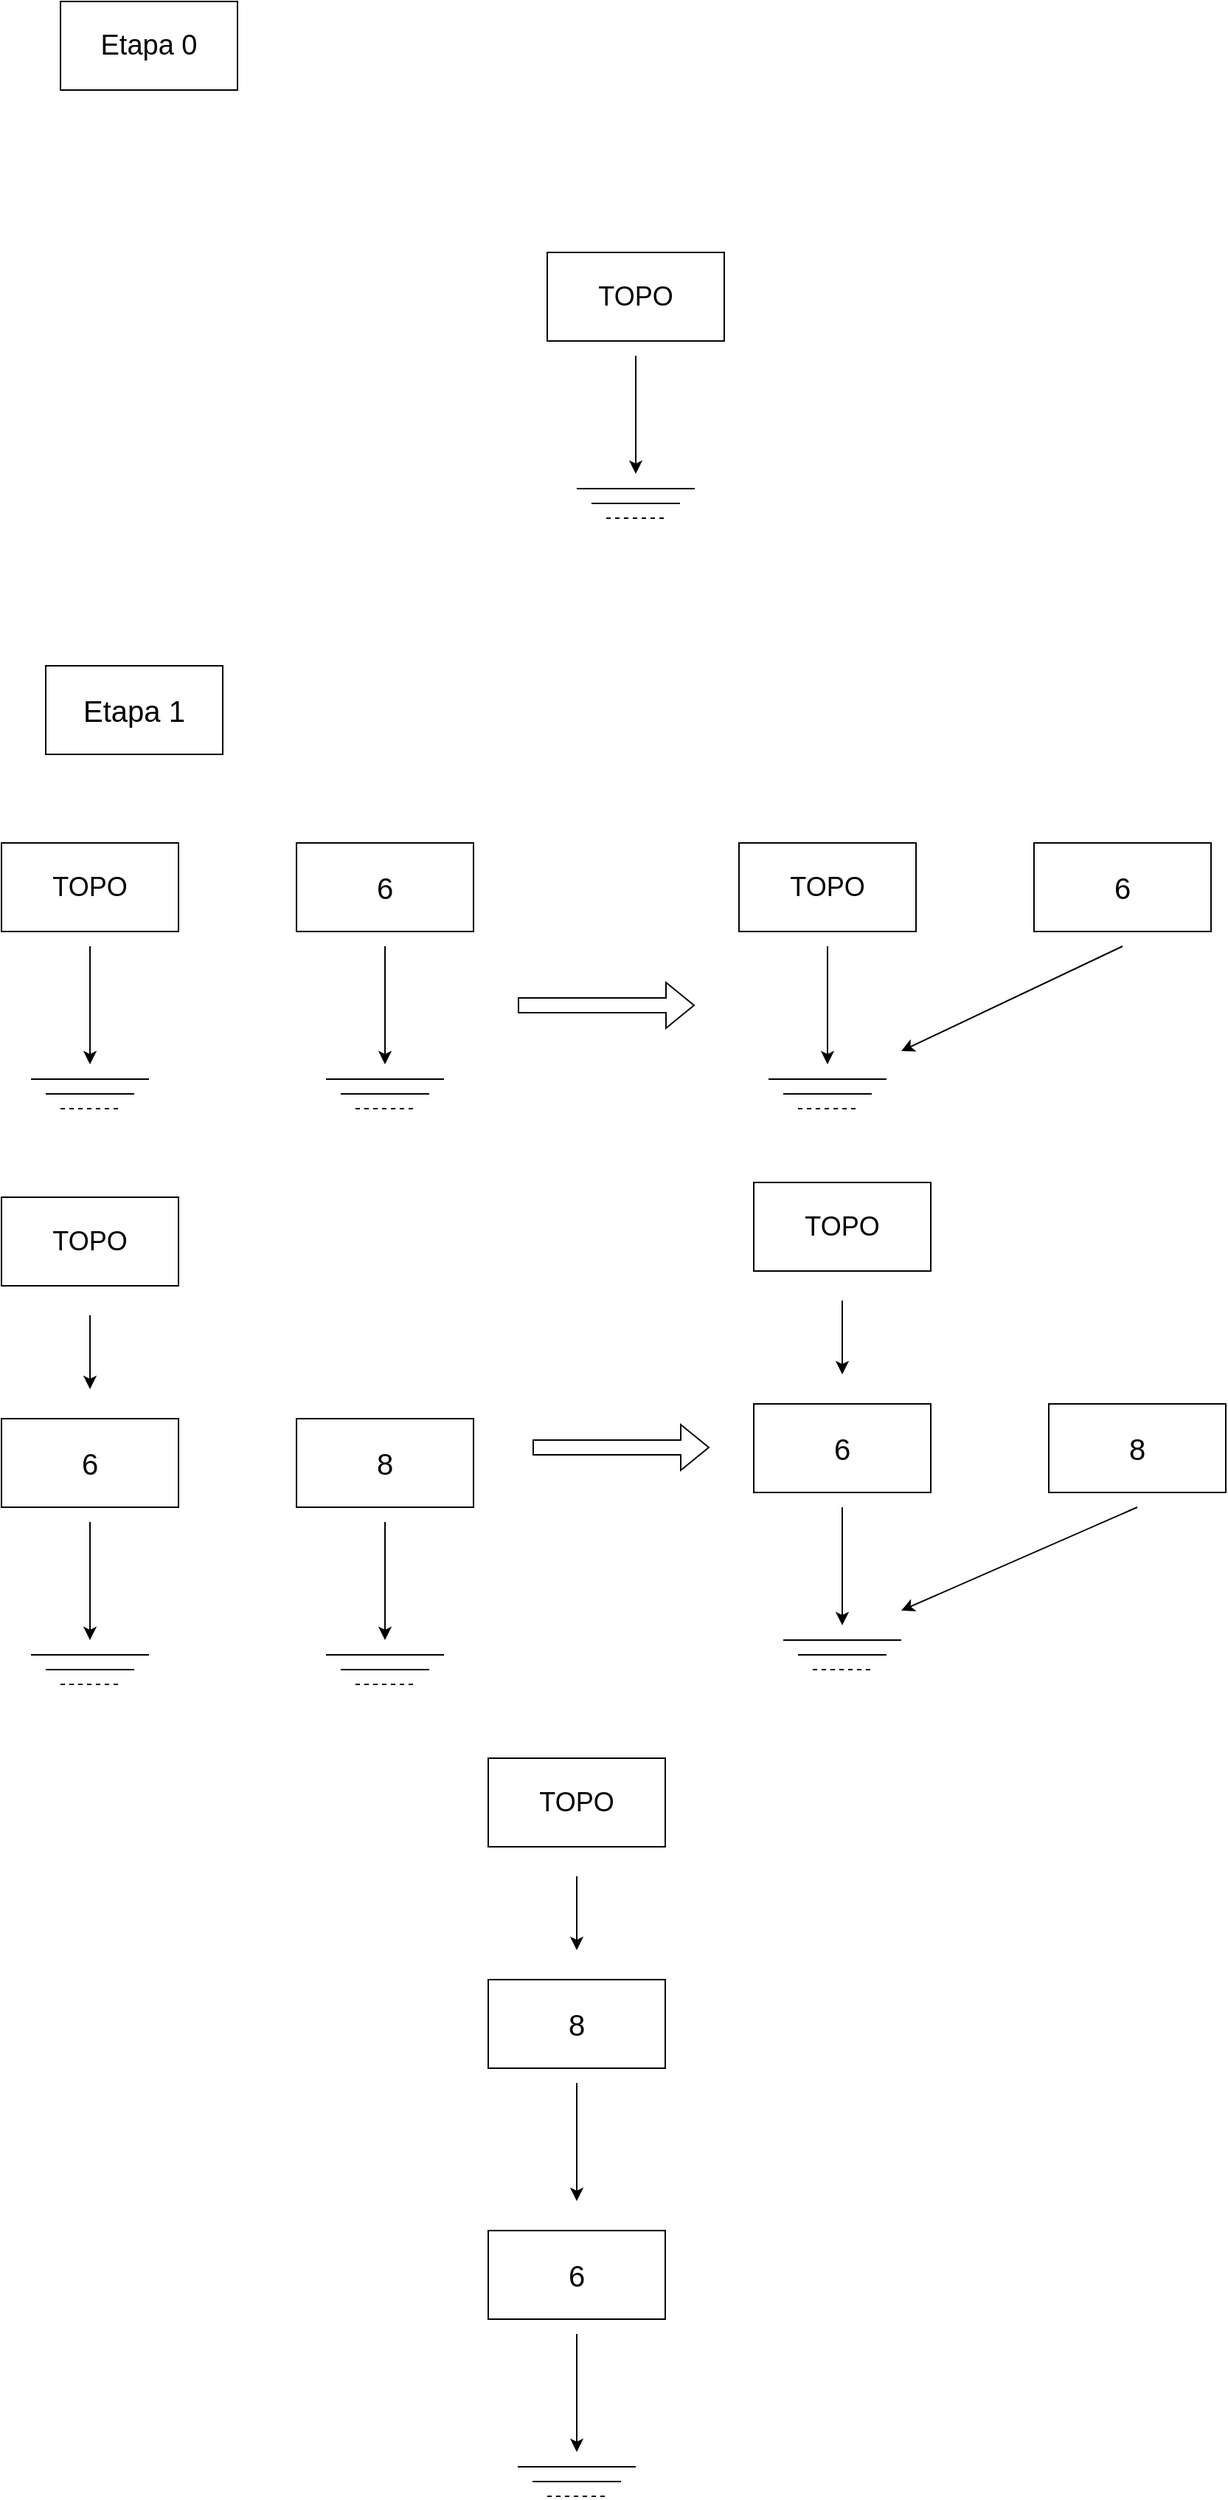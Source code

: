 <mxfile version="24.0.6" type="github" pages="7">
  <diagram name="Page-1" id="eXVRxQuAAPhyW9Y717Ft">
    <mxGraphModel dx="1434" dy="750" grid="1" gridSize="10" guides="1" tooltips="1" connect="1" arrows="1" fold="1" page="1" pageScale="1" pageWidth="850" pageHeight="1100" math="0" shadow="0">
      <root>
        <mxCell id="0" />
        <mxCell id="1" parent="0" />
        <mxCell id="ip6Ilz5B9sVK5Pmar6q--1" value="" style="endArrow=classic;html=1;rounded=0;" parent="1" edge="1">
          <mxGeometry width="50" height="50" relative="1" as="geometry">
            <mxPoint x="440" y="310" as="sourcePoint" />
            <mxPoint x="440" y="390" as="targetPoint" />
          </mxGeometry>
        </mxCell>
        <mxCell id="ip6Ilz5B9sVK5Pmar6q--2" value="" style="endArrow=none;html=1;rounded=0;" parent="1" edge="1">
          <mxGeometry width="50" height="50" relative="1" as="geometry">
            <mxPoint x="400" y="400" as="sourcePoint" />
            <mxPoint x="480" y="400" as="targetPoint" />
          </mxGeometry>
        </mxCell>
        <mxCell id="ip6Ilz5B9sVK5Pmar6q--3" value="" style="endArrow=none;html=1;rounded=0;" parent="1" edge="1">
          <mxGeometry width="50" height="50" relative="1" as="geometry">
            <mxPoint x="410" y="410" as="sourcePoint" />
            <mxPoint x="470" y="410" as="targetPoint" />
          </mxGeometry>
        </mxCell>
        <mxCell id="ip6Ilz5B9sVK5Pmar6q--4" value="" style="rounded=0;whiteSpace=wrap;html=1;" parent="1" vertex="1">
          <mxGeometry x="380" y="240" width="120" height="60" as="geometry" />
        </mxCell>
        <mxCell id="ip6Ilz5B9sVK5Pmar6q--5" value="&lt;div style=&quot;font-size: 13px;&quot;&gt;&lt;font style=&quot;font-size: 18px;&quot;&gt;TOPO&lt;/font&gt;&lt;/div&gt;" style="text;html=1;align=center;verticalAlign=middle;whiteSpace=wrap;rounded=0;" parent="1" vertex="1">
          <mxGeometry x="380" y="240" width="120" height="60" as="geometry" />
        </mxCell>
        <mxCell id="ip6Ilz5B9sVK5Pmar6q--7" value="" style="endArrow=none;dashed=1;html=1;rounded=0;" parent="1" edge="1">
          <mxGeometry width="50" height="50" relative="1" as="geometry">
            <mxPoint x="420" y="420" as="sourcePoint" />
            <mxPoint x="460" y="420" as="targetPoint" />
          </mxGeometry>
        </mxCell>
        <mxCell id="ip6Ilz5B9sVK5Pmar6q--8" value="" style="rounded=0;whiteSpace=wrap;html=1;" parent="1" vertex="1">
          <mxGeometry x="50" y="70" width="120" height="60" as="geometry" />
        </mxCell>
        <mxCell id="ip6Ilz5B9sVK5Pmar6q--9" value="&lt;font style=&quot;font-size: 19px;&quot;&gt;Etapa 0&lt;/font&gt;" style="text;html=1;align=center;verticalAlign=middle;whiteSpace=wrap;rounded=0;" parent="1" vertex="1">
          <mxGeometry x="50" y="70" width="120" height="60" as="geometry" />
        </mxCell>
        <mxCell id="jlffG_SeRJ56lXRqPt9A-1" value="" style="rounded=0;whiteSpace=wrap;html=1;" parent="1" vertex="1">
          <mxGeometry x="40" y="520" width="120" height="60" as="geometry" />
        </mxCell>
        <mxCell id="jlffG_SeRJ56lXRqPt9A-2" value="&lt;font style=&quot;font-size: 20px;&quot;&gt;Etapa 1&lt;/font&gt;" style="text;html=1;align=center;verticalAlign=middle;whiteSpace=wrap;rounded=0;" parent="1" vertex="1">
          <mxGeometry x="40" y="520" width="120" height="60" as="geometry" />
        </mxCell>
        <mxCell id="jlffG_SeRJ56lXRqPt9A-3" value="" style="endArrow=classic;html=1;rounded=0;" parent="1" edge="1">
          <mxGeometry width="50" height="50" relative="1" as="geometry">
            <mxPoint x="70" y="710" as="sourcePoint" />
            <mxPoint x="70" y="790" as="targetPoint" />
          </mxGeometry>
        </mxCell>
        <mxCell id="jlffG_SeRJ56lXRqPt9A-4" value="" style="endArrow=none;html=1;rounded=0;" parent="1" edge="1">
          <mxGeometry width="50" height="50" relative="1" as="geometry">
            <mxPoint x="30" y="800" as="sourcePoint" />
            <mxPoint x="110" y="800" as="targetPoint" />
          </mxGeometry>
        </mxCell>
        <mxCell id="jlffG_SeRJ56lXRqPt9A-5" value="" style="endArrow=none;html=1;rounded=0;" parent="1" edge="1">
          <mxGeometry width="50" height="50" relative="1" as="geometry">
            <mxPoint x="40" y="810" as="sourcePoint" />
            <mxPoint x="100" y="810" as="targetPoint" />
          </mxGeometry>
        </mxCell>
        <mxCell id="jlffG_SeRJ56lXRqPt9A-6" value="" style="rounded=0;whiteSpace=wrap;html=1;" parent="1" vertex="1">
          <mxGeometry x="10" y="640" width="120" height="60" as="geometry" />
        </mxCell>
        <mxCell id="jlffG_SeRJ56lXRqPt9A-7" value="&lt;div style=&quot;font-size: 13px;&quot;&gt;&lt;font style=&quot;font-size: 18px;&quot;&gt;TOPO&lt;/font&gt;&lt;/div&gt;" style="text;html=1;align=center;verticalAlign=middle;whiteSpace=wrap;rounded=0;" parent="1" vertex="1">
          <mxGeometry x="10" y="640" width="120" height="60" as="geometry" />
        </mxCell>
        <mxCell id="jlffG_SeRJ56lXRqPt9A-8" value="" style="endArrow=none;dashed=1;html=1;rounded=0;" parent="1" edge="1">
          <mxGeometry width="50" height="50" relative="1" as="geometry">
            <mxPoint x="50" y="820" as="sourcePoint" />
            <mxPoint x="90" y="820" as="targetPoint" />
          </mxGeometry>
        </mxCell>
        <mxCell id="jlffG_SeRJ56lXRqPt9A-9" value="" style="endArrow=classic;html=1;rounded=0;" parent="1" edge="1">
          <mxGeometry width="50" height="50" relative="1" as="geometry">
            <mxPoint x="270" y="710" as="sourcePoint" />
            <mxPoint x="270" y="790" as="targetPoint" />
          </mxGeometry>
        </mxCell>
        <mxCell id="jlffG_SeRJ56lXRqPt9A-10" value="" style="endArrow=none;html=1;rounded=0;" parent="1" edge="1">
          <mxGeometry width="50" height="50" relative="1" as="geometry">
            <mxPoint x="230" y="800" as="sourcePoint" />
            <mxPoint x="310" y="800" as="targetPoint" />
          </mxGeometry>
        </mxCell>
        <mxCell id="jlffG_SeRJ56lXRqPt9A-11" value="" style="endArrow=none;html=1;rounded=0;" parent="1" edge="1">
          <mxGeometry width="50" height="50" relative="1" as="geometry">
            <mxPoint x="240" y="810" as="sourcePoint" />
            <mxPoint x="300" y="810" as="targetPoint" />
          </mxGeometry>
        </mxCell>
        <mxCell id="jlffG_SeRJ56lXRqPt9A-12" value="" style="rounded=0;whiteSpace=wrap;html=1;" parent="1" vertex="1">
          <mxGeometry x="210" y="640" width="120" height="60" as="geometry" />
        </mxCell>
        <mxCell id="jlffG_SeRJ56lXRqPt9A-13" value="&lt;div style=&quot;font-size: 20px;&quot;&gt;6&lt;br&gt;&lt;/div&gt;" style="text;html=1;align=center;verticalAlign=middle;whiteSpace=wrap;rounded=0;" parent="1" vertex="1">
          <mxGeometry x="210" y="640" width="120" height="60" as="geometry" />
        </mxCell>
        <mxCell id="jlffG_SeRJ56lXRqPt9A-14" value="" style="endArrow=none;dashed=1;html=1;rounded=0;" parent="1" edge="1">
          <mxGeometry width="50" height="50" relative="1" as="geometry">
            <mxPoint x="250" y="820" as="sourcePoint" />
            <mxPoint x="290" y="820" as="targetPoint" />
          </mxGeometry>
        </mxCell>
        <mxCell id="jlffG_SeRJ56lXRqPt9A-15" value="" style="endArrow=classic;html=1;rounded=0;" parent="1" edge="1">
          <mxGeometry width="50" height="50" relative="1" as="geometry">
            <mxPoint x="570" y="710" as="sourcePoint" />
            <mxPoint x="570" y="790" as="targetPoint" />
          </mxGeometry>
        </mxCell>
        <mxCell id="jlffG_SeRJ56lXRqPt9A-16" value="" style="endArrow=none;html=1;rounded=0;" parent="1" edge="1">
          <mxGeometry width="50" height="50" relative="1" as="geometry">
            <mxPoint x="530" y="800" as="sourcePoint" />
            <mxPoint x="610" y="800" as="targetPoint" />
          </mxGeometry>
        </mxCell>
        <mxCell id="jlffG_SeRJ56lXRqPt9A-17" value="" style="endArrow=none;html=1;rounded=0;" parent="1" edge="1">
          <mxGeometry width="50" height="50" relative="1" as="geometry">
            <mxPoint x="540" y="810" as="sourcePoint" />
            <mxPoint x="600" y="810" as="targetPoint" />
          </mxGeometry>
        </mxCell>
        <mxCell id="jlffG_SeRJ56lXRqPt9A-18" value="" style="rounded=0;whiteSpace=wrap;html=1;" parent="1" vertex="1">
          <mxGeometry x="510" y="640" width="120" height="60" as="geometry" />
        </mxCell>
        <mxCell id="jlffG_SeRJ56lXRqPt9A-19" value="&lt;div style=&quot;font-size: 13px;&quot;&gt;&lt;font style=&quot;font-size: 18px;&quot;&gt;TOPO&lt;/font&gt;&lt;/div&gt;" style="text;html=1;align=center;verticalAlign=middle;whiteSpace=wrap;rounded=0;" parent="1" vertex="1">
          <mxGeometry x="510" y="640" width="120" height="60" as="geometry" />
        </mxCell>
        <mxCell id="jlffG_SeRJ56lXRqPt9A-20" value="" style="endArrow=none;dashed=1;html=1;rounded=0;" parent="1" edge="1">
          <mxGeometry width="50" height="50" relative="1" as="geometry">
            <mxPoint x="550" y="820" as="sourcePoint" />
            <mxPoint x="590" y="820" as="targetPoint" />
          </mxGeometry>
        </mxCell>
        <mxCell id="jlffG_SeRJ56lXRqPt9A-21" value="" style="endArrow=classic;html=1;rounded=0;" parent="1" edge="1">
          <mxGeometry width="50" height="50" relative="1" as="geometry">
            <mxPoint x="770" y="710" as="sourcePoint" />
            <mxPoint x="620" y="781" as="targetPoint" />
          </mxGeometry>
        </mxCell>
        <mxCell id="jlffG_SeRJ56lXRqPt9A-24" value="" style="rounded=0;whiteSpace=wrap;html=1;" parent="1" vertex="1">
          <mxGeometry x="710" y="640" width="120" height="60" as="geometry" />
        </mxCell>
        <mxCell id="jlffG_SeRJ56lXRqPt9A-25" value="&lt;div style=&quot;font-size: 20px;&quot;&gt;6&lt;br&gt;&lt;/div&gt;" style="text;html=1;align=center;verticalAlign=middle;whiteSpace=wrap;rounded=0;" parent="1" vertex="1">
          <mxGeometry x="710" y="640" width="120" height="60" as="geometry" />
        </mxCell>
        <mxCell id="jlffG_SeRJ56lXRqPt9A-27" value="" style="endArrow=classic;html=1;rounded=0;" parent="1" edge="1">
          <mxGeometry width="50" height="50" relative="1" as="geometry">
            <mxPoint x="70" y="1100" as="sourcePoint" />
            <mxPoint x="70" y="1180" as="targetPoint" />
          </mxGeometry>
        </mxCell>
        <mxCell id="jlffG_SeRJ56lXRqPt9A-28" value="" style="endArrow=none;html=1;rounded=0;" parent="1" edge="1">
          <mxGeometry width="50" height="50" relative="1" as="geometry">
            <mxPoint x="30" y="1190" as="sourcePoint" />
            <mxPoint x="110" y="1190" as="targetPoint" />
          </mxGeometry>
        </mxCell>
        <mxCell id="jlffG_SeRJ56lXRqPt9A-29" value="" style="endArrow=none;html=1;rounded=0;" parent="1" edge="1">
          <mxGeometry width="50" height="50" relative="1" as="geometry">
            <mxPoint x="40" y="1200" as="sourcePoint" />
            <mxPoint x="100" y="1200" as="targetPoint" />
          </mxGeometry>
        </mxCell>
        <mxCell id="jlffG_SeRJ56lXRqPt9A-30" value="" style="rounded=0;whiteSpace=wrap;html=1;" parent="1" vertex="1">
          <mxGeometry x="10" y="880" width="120" height="60" as="geometry" />
        </mxCell>
        <mxCell id="jlffG_SeRJ56lXRqPt9A-31" value="&lt;div style=&quot;font-size: 13px;&quot;&gt;&lt;font style=&quot;font-size: 18px;&quot;&gt;TOPO&lt;/font&gt;&lt;/div&gt;" style="text;html=1;align=center;verticalAlign=middle;whiteSpace=wrap;rounded=0;" parent="1" vertex="1">
          <mxGeometry x="10" y="880" width="120" height="60" as="geometry" />
        </mxCell>
        <mxCell id="jlffG_SeRJ56lXRqPt9A-32" value="" style="endArrow=none;dashed=1;html=1;rounded=0;" parent="1" edge="1">
          <mxGeometry width="50" height="50" relative="1" as="geometry">
            <mxPoint x="50" y="1210" as="sourcePoint" />
            <mxPoint x="90" y="1210" as="targetPoint" />
          </mxGeometry>
        </mxCell>
        <mxCell id="jlffG_SeRJ56lXRqPt9A-33" value="" style="endArrow=classic;html=1;rounded=0;" parent="1" edge="1">
          <mxGeometry width="50" height="50" relative="1" as="geometry">
            <mxPoint x="70" y="960" as="sourcePoint" />
            <mxPoint x="70" y="1010" as="targetPoint" />
          </mxGeometry>
        </mxCell>
        <mxCell id="jlffG_SeRJ56lXRqPt9A-34" value="" style="rounded=0;whiteSpace=wrap;html=1;" parent="1" vertex="1">
          <mxGeometry x="10" y="1030" width="120" height="60" as="geometry" />
        </mxCell>
        <mxCell id="jlffG_SeRJ56lXRqPt9A-35" value="&lt;div style=&quot;font-size: 20px;&quot;&gt;6&lt;br&gt;&lt;/div&gt;" style="text;html=1;align=center;verticalAlign=middle;whiteSpace=wrap;rounded=0;" parent="1" vertex="1">
          <mxGeometry x="10" y="1030" width="120" height="60" as="geometry" />
        </mxCell>
        <mxCell id="jlffG_SeRJ56lXRqPt9A-36" value="" style="endArrow=classic;html=1;rounded=0;" parent="1" edge="1">
          <mxGeometry width="50" height="50" relative="1" as="geometry">
            <mxPoint x="270" y="1100" as="sourcePoint" />
            <mxPoint x="270" y="1180" as="targetPoint" />
          </mxGeometry>
        </mxCell>
        <mxCell id="jlffG_SeRJ56lXRqPt9A-37" value="" style="endArrow=none;html=1;rounded=0;" parent="1" edge="1">
          <mxGeometry width="50" height="50" relative="1" as="geometry">
            <mxPoint x="230" y="1190" as="sourcePoint" />
            <mxPoint x="310" y="1190" as="targetPoint" />
          </mxGeometry>
        </mxCell>
        <mxCell id="jlffG_SeRJ56lXRqPt9A-38" value="" style="endArrow=none;html=1;rounded=0;" parent="1" edge="1">
          <mxGeometry width="50" height="50" relative="1" as="geometry">
            <mxPoint x="240" y="1200" as="sourcePoint" />
            <mxPoint x="300" y="1200" as="targetPoint" />
          </mxGeometry>
        </mxCell>
        <mxCell id="jlffG_SeRJ56lXRqPt9A-39" value="" style="endArrow=none;dashed=1;html=1;rounded=0;" parent="1" edge="1">
          <mxGeometry width="50" height="50" relative="1" as="geometry">
            <mxPoint x="250" y="1210" as="sourcePoint" />
            <mxPoint x="290" y="1210" as="targetPoint" />
          </mxGeometry>
        </mxCell>
        <mxCell id="jlffG_SeRJ56lXRqPt9A-40" value="" style="rounded=0;whiteSpace=wrap;html=1;" parent="1" vertex="1">
          <mxGeometry x="210" y="1030" width="120" height="60" as="geometry" />
        </mxCell>
        <mxCell id="jlffG_SeRJ56lXRqPt9A-41" value="&lt;font style=&quot;font-size: 20px;&quot;&gt;8&lt;/font&gt;" style="text;html=1;align=center;verticalAlign=middle;whiteSpace=wrap;rounded=0;" parent="1" vertex="1">
          <mxGeometry x="210" y="1030" width="120" height="60" as="geometry" />
        </mxCell>
        <mxCell id="jlffG_SeRJ56lXRqPt9A-42" value="" style="endArrow=classic;html=1;rounded=0;" parent="1" edge="1">
          <mxGeometry width="50" height="50" relative="1" as="geometry">
            <mxPoint x="580" y="1090" as="sourcePoint" />
            <mxPoint x="580" y="1170" as="targetPoint" />
          </mxGeometry>
        </mxCell>
        <mxCell id="jlffG_SeRJ56lXRqPt9A-43" value="" style="endArrow=none;html=1;rounded=0;" parent="1" edge="1">
          <mxGeometry width="50" height="50" relative="1" as="geometry">
            <mxPoint x="540" y="1180" as="sourcePoint" />
            <mxPoint x="620" y="1180" as="targetPoint" />
          </mxGeometry>
        </mxCell>
        <mxCell id="jlffG_SeRJ56lXRqPt9A-44" value="" style="endArrow=none;html=1;rounded=0;" parent="1" edge="1">
          <mxGeometry width="50" height="50" relative="1" as="geometry">
            <mxPoint x="550" y="1190" as="sourcePoint" />
            <mxPoint x="610" y="1190" as="targetPoint" />
          </mxGeometry>
        </mxCell>
        <mxCell id="jlffG_SeRJ56lXRqPt9A-45" value="" style="rounded=0;whiteSpace=wrap;html=1;" parent="1" vertex="1">
          <mxGeometry x="520" y="870" width="120" height="60" as="geometry" />
        </mxCell>
        <mxCell id="jlffG_SeRJ56lXRqPt9A-46" value="&lt;div style=&quot;font-size: 13px;&quot;&gt;&lt;font style=&quot;font-size: 18px;&quot;&gt;TOPO&lt;/font&gt;&lt;/div&gt;" style="text;html=1;align=center;verticalAlign=middle;whiteSpace=wrap;rounded=0;" parent="1" vertex="1">
          <mxGeometry x="520" y="870" width="120" height="60" as="geometry" />
        </mxCell>
        <mxCell id="jlffG_SeRJ56lXRqPt9A-47" value="" style="endArrow=none;dashed=1;html=1;rounded=0;" parent="1" edge="1">
          <mxGeometry width="50" height="50" relative="1" as="geometry">
            <mxPoint x="560" y="1200" as="sourcePoint" />
            <mxPoint x="600" y="1200" as="targetPoint" />
          </mxGeometry>
        </mxCell>
        <mxCell id="jlffG_SeRJ56lXRqPt9A-48" value="" style="endArrow=classic;html=1;rounded=0;" parent="1" edge="1">
          <mxGeometry width="50" height="50" relative="1" as="geometry">
            <mxPoint x="580" y="950" as="sourcePoint" />
            <mxPoint x="580" y="1000" as="targetPoint" />
          </mxGeometry>
        </mxCell>
        <mxCell id="jlffG_SeRJ56lXRqPt9A-49" value="" style="rounded=0;whiteSpace=wrap;html=1;" parent="1" vertex="1">
          <mxGeometry x="520" y="1020" width="120" height="60" as="geometry" />
        </mxCell>
        <mxCell id="jlffG_SeRJ56lXRqPt9A-50" value="&lt;div style=&quot;font-size: 20px;&quot;&gt;6&lt;br&gt;&lt;/div&gt;" style="text;html=1;align=center;verticalAlign=middle;whiteSpace=wrap;rounded=0;" parent="1" vertex="1">
          <mxGeometry x="520" y="1020" width="120" height="60" as="geometry" />
        </mxCell>
        <mxCell id="jlffG_SeRJ56lXRqPt9A-51" value="" style="endArrow=classic;html=1;rounded=0;" parent="1" edge="1">
          <mxGeometry width="50" height="50" relative="1" as="geometry">
            <mxPoint x="780" y="1090" as="sourcePoint" />
            <mxPoint x="620" y="1160" as="targetPoint" />
          </mxGeometry>
        </mxCell>
        <mxCell id="jlffG_SeRJ56lXRqPt9A-55" value="" style="rounded=0;whiteSpace=wrap;html=1;" parent="1" vertex="1">
          <mxGeometry x="720" y="1020" width="120" height="60" as="geometry" />
        </mxCell>
        <mxCell id="jlffG_SeRJ56lXRqPt9A-56" value="&lt;font style=&quot;font-size: 20px;&quot;&gt;8&lt;/font&gt;" style="text;html=1;align=center;verticalAlign=middle;whiteSpace=wrap;rounded=0;" parent="1" vertex="1">
          <mxGeometry x="720" y="1020" width="120" height="60" as="geometry" />
        </mxCell>
        <mxCell id="jlffG_SeRJ56lXRqPt9A-57" value="" style="endArrow=classic;html=1;rounded=0;" parent="1" edge="1">
          <mxGeometry width="50" height="50" relative="1" as="geometry">
            <mxPoint x="400" y="1650" as="sourcePoint" />
            <mxPoint x="400" y="1730" as="targetPoint" />
          </mxGeometry>
        </mxCell>
        <mxCell id="jlffG_SeRJ56lXRqPt9A-58" value="" style="endArrow=none;html=1;rounded=0;" parent="1" edge="1">
          <mxGeometry width="50" height="50" relative="1" as="geometry">
            <mxPoint x="360" y="1740" as="sourcePoint" />
            <mxPoint x="440" y="1740" as="targetPoint" />
          </mxGeometry>
        </mxCell>
        <mxCell id="jlffG_SeRJ56lXRqPt9A-59" value="" style="endArrow=none;html=1;rounded=0;" parent="1" edge="1">
          <mxGeometry width="50" height="50" relative="1" as="geometry">
            <mxPoint x="370" y="1750" as="sourcePoint" />
            <mxPoint x="430" y="1750" as="targetPoint" />
          </mxGeometry>
        </mxCell>
        <mxCell id="jlffG_SeRJ56lXRqPt9A-60" value="" style="rounded=0;whiteSpace=wrap;html=1;" parent="1" vertex="1">
          <mxGeometry x="340" y="1260" width="120" height="60" as="geometry" />
        </mxCell>
        <mxCell id="jlffG_SeRJ56lXRqPt9A-61" value="&lt;div style=&quot;font-size: 13px;&quot;&gt;&lt;font style=&quot;font-size: 18px;&quot;&gt;TOPO&lt;/font&gt;&lt;/div&gt;" style="text;html=1;align=center;verticalAlign=middle;whiteSpace=wrap;rounded=0;" parent="1" vertex="1">
          <mxGeometry x="340" y="1260" width="120" height="60" as="geometry" />
        </mxCell>
        <mxCell id="jlffG_SeRJ56lXRqPt9A-62" value="" style="endArrow=none;dashed=1;html=1;rounded=0;" parent="1" edge="1">
          <mxGeometry width="50" height="50" relative="1" as="geometry">
            <mxPoint x="380" y="1760" as="sourcePoint" />
            <mxPoint x="420" y="1760" as="targetPoint" />
          </mxGeometry>
        </mxCell>
        <mxCell id="jlffG_SeRJ56lXRqPt9A-63" value="" style="endArrow=classic;html=1;rounded=0;" parent="1" edge="1">
          <mxGeometry width="50" height="50" relative="1" as="geometry">
            <mxPoint x="400" y="1340" as="sourcePoint" />
            <mxPoint x="400" y="1390" as="targetPoint" />
          </mxGeometry>
        </mxCell>
        <mxCell id="jlffG_SeRJ56lXRqPt9A-64" value="" style="rounded=0;whiteSpace=wrap;html=1;" parent="1" vertex="1">
          <mxGeometry x="340" y="1580" width="120" height="60" as="geometry" />
        </mxCell>
        <mxCell id="jlffG_SeRJ56lXRqPt9A-65" value="&lt;div style=&quot;font-size: 20px;&quot;&gt;6&lt;br&gt;&lt;/div&gt;" style="text;html=1;align=center;verticalAlign=middle;whiteSpace=wrap;rounded=0;" parent="1" vertex="1">
          <mxGeometry x="340" y="1580" width="120" height="60" as="geometry" />
        </mxCell>
        <mxCell id="jlffG_SeRJ56lXRqPt9A-66" value="" style="endArrow=classic;html=1;rounded=0;" parent="1" edge="1">
          <mxGeometry width="50" height="50" relative="1" as="geometry">
            <mxPoint x="400" y="1480" as="sourcePoint" />
            <mxPoint x="400" y="1560" as="targetPoint" />
          </mxGeometry>
        </mxCell>
        <mxCell id="jlffG_SeRJ56lXRqPt9A-67" value="" style="rounded=0;whiteSpace=wrap;html=1;" parent="1" vertex="1">
          <mxGeometry x="340" y="1410" width="120" height="60" as="geometry" />
        </mxCell>
        <mxCell id="jlffG_SeRJ56lXRqPt9A-68" value="&lt;font style=&quot;font-size: 20px;&quot;&gt;8&lt;/font&gt;" style="text;html=1;align=center;verticalAlign=middle;whiteSpace=wrap;rounded=0;" parent="1" vertex="1">
          <mxGeometry x="340" y="1410" width="120" height="60" as="geometry" />
        </mxCell>
        <mxCell id="jlffG_SeRJ56lXRqPt9A-69" value="" style="shape=flexArrow;endArrow=classic;html=1;rounded=0;" parent="1" edge="1">
          <mxGeometry width="50" height="50" relative="1" as="geometry">
            <mxPoint x="360" y="750" as="sourcePoint" />
            <mxPoint x="480" y="750" as="targetPoint" />
          </mxGeometry>
        </mxCell>
        <mxCell id="jlffG_SeRJ56lXRqPt9A-70" value="" style="shape=flexArrow;endArrow=classic;html=1;rounded=0;" parent="1" edge="1">
          <mxGeometry width="50" height="50" relative="1" as="geometry">
            <mxPoint x="370" y="1049.5" as="sourcePoint" />
            <mxPoint x="490" y="1049.5" as="targetPoint" />
          </mxGeometry>
        </mxCell>
      </root>
    </mxGraphModel>
  </diagram>
  <diagram id="vORlxt5khfvNP_ROzqpB" name="Page-2">
    <mxGraphModel dx="1434" dy="1850" grid="1" gridSize="10" guides="1" tooltips="1" connect="1" arrows="1" fold="1" page="1" pageScale="1" pageWidth="850" pageHeight="1100" math="0" shadow="0">
      <root>
        <mxCell id="0" />
        <mxCell id="1" parent="0" />
        <mxCell id="RaEXjS0RX74ke4bAHOjM-1" value="" style="endArrow=classic;html=1;rounded=0;" edge="1" parent="1">
          <mxGeometry width="50" height="50" relative="1" as="geometry">
            <mxPoint x="100" y="-570" as="sourcePoint" />
            <mxPoint x="100" y="-490" as="targetPoint" />
          </mxGeometry>
        </mxCell>
        <mxCell id="RaEXjS0RX74ke4bAHOjM-2" value="" style="endArrow=none;html=1;rounded=0;" edge="1" parent="1">
          <mxGeometry width="50" height="50" relative="1" as="geometry">
            <mxPoint x="60" y="-480" as="sourcePoint" />
            <mxPoint x="140" y="-480" as="targetPoint" />
          </mxGeometry>
        </mxCell>
        <mxCell id="RaEXjS0RX74ke4bAHOjM-3" value="" style="endArrow=none;html=1;rounded=0;" edge="1" parent="1">
          <mxGeometry width="50" height="50" relative="1" as="geometry">
            <mxPoint x="70" y="-470" as="sourcePoint" />
            <mxPoint x="130" y="-470" as="targetPoint" />
          </mxGeometry>
        </mxCell>
        <mxCell id="RaEXjS0RX74ke4bAHOjM-4" value="" style="rounded=0;whiteSpace=wrap;html=1;" vertex="1" parent="1">
          <mxGeometry x="40" y="-960" width="120" height="60" as="geometry" />
        </mxCell>
        <mxCell id="RaEXjS0RX74ke4bAHOjM-5" value="&lt;div style=&quot;font-size: 13px;&quot;&gt;&lt;font style=&quot;font-size: 18px;&quot;&gt;TOPO&lt;/font&gt;&lt;/div&gt;" style="text;html=1;align=center;verticalAlign=middle;whiteSpace=wrap;rounded=0;" vertex="1" parent="1">
          <mxGeometry x="40" y="-960" width="120" height="60" as="geometry" />
        </mxCell>
        <mxCell id="RaEXjS0RX74ke4bAHOjM-6" value="" style="endArrow=none;dashed=1;html=1;rounded=0;" edge="1" parent="1">
          <mxGeometry width="50" height="50" relative="1" as="geometry">
            <mxPoint x="80" y="-460" as="sourcePoint" />
            <mxPoint x="120" y="-460" as="targetPoint" />
          </mxGeometry>
        </mxCell>
        <mxCell id="RaEXjS0RX74ke4bAHOjM-7" value="" style="endArrow=classic;html=1;rounded=0;" edge="1" parent="1">
          <mxGeometry width="50" height="50" relative="1" as="geometry">
            <mxPoint x="100" y="-880" as="sourcePoint" />
            <mxPoint x="100" y="-830" as="targetPoint" />
          </mxGeometry>
        </mxCell>
        <mxCell id="RaEXjS0RX74ke4bAHOjM-8" value="" style="rounded=0;whiteSpace=wrap;html=1;" vertex="1" parent="1">
          <mxGeometry x="40" y="-820" width="120" height="60" as="geometry" />
        </mxCell>
        <mxCell id="RaEXjS0RX74ke4bAHOjM-9" value="&lt;font style=&quot;font-size: 21px;&quot;&gt;8&lt;/font&gt;" style="text;html=1;align=center;verticalAlign=middle;whiteSpace=wrap;rounded=0;" vertex="1" parent="1">
          <mxGeometry x="40" y="-820" width="120" height="60" as="geometry" />
        </mxCell>
        <mxCell id="RaEXjS0RX74ke4bAHOjM-10" value="" style="endArrow=classic;html=1;rounded=0;" edge="1" parent="1">
          <mxGeometry width="50" height="50" relative="1" as="geometry">
            <mxPoint x="100" y="-740" as="sourcePoint" />
            <mxPoint x="100" y="-660" as="targetPoint" />
          </mxGeometry>
        </mxCell>
        <mxCell id="RaEXjS0RX74ke4bAHOjM-11" value="" style="rounded=0;whiteSpace=wrap;html=1;" vertex="1" parent="1">
          <mxGeometry x="40" y="-640" width="120" height="60" as="geometry" />
        </mxCell>
        <mxCell id="RaEXjS0RX74ke4bAHOjM-12" value="&lt;font style=&quot;font-size: 20px;&quot;&gt;6&lt;/font&gt;" style="text;html=1;align=center;verticalAlign=middle;whiteSpace=wrap;rounded=0;" vertex="1" parent="1">
          <mxGeometry x="40" y="-640" width="120" height="60" as="geometry" />
        </mxCell>
        <mxCell id="RaEXjS0RX74ke4bAHOjM-13" value="" style="rounded=0;whiteSpace=wrap;html=1;" vertex="1" parent="1">
          <mxGeometry x="40" y="-1080" width="120" height="60" as="geometry" />
        </mxCell>
        <mxCell id="RaEXjS0RX74ke4bAHOjM-14" value="&lt;font style=&quot;font-size: 18px;&quot;&gt;Etapa 2&lt;/font&gt;" style="text;html=1;align=center;verticalAlign=middle;whiteSpace=wrap;rounded=0;" vertex="1" parent="1">
          <mxGeometry x="40" y="-1080" width="120" height="60" as="geometry" />
        </mxCell>
        <mxCell id="RaEXjS0RX74ke4bAHOjM-15" value="" style="rounded=0;whiteSpace=wrap;html=1;" vertex="1" parent="1">
          <mxGeometry x="240" y="-910" width="120" height="60" as="geometry" />
        </mxCell>
        <mxCell id="RaEXjS0RX74ke4bAHOjM-16" value="&lt;font style=&quot;font-size: 20px;&quot;&gt;Auxiliar&lt;/font&gt;" style="text;html=1;align=center;verticalAlign=middle;whiteSpace=wrap;rounded=0;" vertex="1" parent="1">
          <mxGeometry x="240" y="-910" width="120" height="60" as="geometry" />
        </mxCell>
        <mxCell id="RaEXjS0RX74ke4bAHOjM-17" value="" style="endArrow=classic;html=1;rounded=0;" edge="1" parent="1">
          <mxGeometry width="50" height="50" relative="1" as="geometry">
            <mxPoint x="290" y="-840" as="sourcePoint" />
            <mxPoint x="200" y="-790" as="targetPoint" />
          </mxGeometry>
        </mxCell>
        <mxCell id="RaEXjS0RX74ke4bAHOjM-18" value="" style="shape=flexArrow;endArrow=classic;html=1;rounded=0;" edge="1" parent="1">
          <mxGeometry width="50" height="50" relative="1" as="geometry">
            <mxPoint x="320" y="-720" as="sourcePoint" />
            <mxPoint x="430" y="-720" as="targetPoint" />
          </mxGeometry>
        </mxCell>
        <mxCell id="RaEXjS0RX74ke4bAHOjM-19" value="" style="endArrow=classic;html=1;rounded=0;" edge="1" parent="1">
          <mxGeometry width="50" height="50" relative="1" as="geometry">
            <mxPoint x="559.5" y="-690" as="sourcePoint" />
            <mxPoint x="559.5" y="-610" as="targetPoint" />
          </mxGeometry>
        </mxCell>
        <mxCell id="RaEXjS0RX74ke4bAHOjM-20" value="" style="endArrow=none;html=1;rounded=0;" edge="1" parent="1">
          <mxGeometry width="50" height="50" relative="1" as="geometry">
            <mxPoint x="520" y="-590" as="sourcePoint" />
            <mxPoint x="600" y="-590" as="targetPoint" />
          </mxGeometry>
        </mxCell>
        <mxCell id="RaEXjS0RX74ke4bAHOjM-21" value="" style="endArrow=none;html=1;rounded=0;" edge="1" parent="1">
          <mxGeometry width="50" height="50" relative="1" as="geometry">
            <mxPoint x="530" y="-580" as="sourcePoint" />
            <mxPoint x="590" y="-580" as="targetPoint" />
          </mxGeometry>
        </mxCell>
        <mxCell id="RaEXjS0RX74ke4bAHOjM-22" value="" style="rounded=0;whiteSpace=wrap;html=1;" vertex="1" parent="1">
          <mxGeometry x="500" y="-920" width="120" height="60" as="geometry" />
        </mxCell>
        <mxCell id="RaEXjS0RX74ke4bAHOjM-23" value="&lt;div style=&quot;font-size: 13px;&quot;&gt;&lt;font style=&quot;font-size: 18px;&quot;&gt;TOPO&lt;/font&gt;&lt;/div&gt;" style="text;html=1;align=center;verticalAlign=middle;whiteSpace=wrap;rounded=0;" vertex="1" parent="1">
          <mxGeometry x="500" y="-920" width="120" height="60" as="geometry" />
        </mxCell>
        <mxCell id="RaEXjS0RX74ke4bAHOjM-24" value="" style="endArrow=none;dashed=1;html=1;rounded=0;" edge="1" parent="1">
          <mxGeometry width="50" height="50" relative="1" as="geometry">
            <mxPoint x="540" y="-570" as="sourcePoint" />
            <mxPoint x="580" y="-570" as="targetPoint" />
          </mxGeometry>
        </mxCell>
        <mxCell id="RaEXjS0RX74ke4bAHOjM-26" value="" style="rounded=0;whiteSpace=wrap;html=1;" vertex="1" parent="1">
          <mxGeometry x="690" y="-790" width="120" height="60" as="geometry" />
        </mxCell>
        <mxCell id="RaEXjS0RX74ke4bAHOjM-27" value="&lt;font style=&quot;font-size: 22px;&quot;&gt;8&lt;/font&gt;" style="text;html=1;align=center;verticalAlign=middle;whiteSpace=wrap;rounded=0;" vertex="1" parent="1">
          <mxGeometry x="690" y="-790" width="120" height="60" as="geometry" />
        </mxCell>
        <mxCell id="RaEXjS0RX74ke4bAHOjM-28" value="" style="endArrow=classic;html=1;rounded=0;" edge="1" parent="1">
          <mxGeometry width="50" height="50" relative="1" as="geometry">
            <mxPoint x="559.5" y="-850" as="sourcePoint" />
            <mxPoint x="559.5" y="-770" as="targetPoint" />
          </mxGeometry>
        </mxCell>
        <mxCell id="RaEXjS0RX74ke4bAHOjM-29" value="" style="rounded=0;whiteSpace=wrap;html=1;" vertex="1" parent="1">
          <mxGeometry x="500" y="-760" width="120" height="60" as="geometry" />
        </mxCell>
        <mxCell id="RaEXjS0RX74ke4bAHOjM-30" value="&lt;font style=&quot;font-size: 20px;&quot;&gt;6&lt;/font&gt;" style="text;html=1;align=center;verticalAlign=middle;whiteSpace=wrap;rounded=0;" vertex="1" parent="1">
          <mxGeometry x="500" y="-760" width="120" height="60" as="geometry" />
        </mxCell>
        <mxCell id="RaEXjS0RX74ke4bAHOjM-31" value="" style="rounded=0;whiteSpace=wrap;html=1;" vertex="1" parent="1">
          <mxGeometry x="700" y="-920" width="120" height="60" as="geometry" />
        </mxCell>
        <mxCell id="RaEXjS0RX74ke4bAHOjM-32" value="&lt;font style=&quot;font-size: 20px;&quot;&gt;Auxiliar&lt;/font&gt;" style="text;html=1;align=center;verticalAlign=middle;whiteSpace=wrap;rounded=0;" vertex="1" parent="1">
          <mxGeometry x="700" y="-920" width="120" height="60" as="geometry" />
        </mxCell>
        <mxCell id="RaEXjS0RX74ke4bAHOjM-33" value="" style="endArrow=classic;html=1;rounded=0;" edge="1" parent="1">
          <mxGeometry width="50" height="50" relative="1" as="geometry">
            <mxPoint x="750" y="-850" as="sourcePoint" />
            <mxPoint x="750" y="-800" as="targetPoint" />
          </mxGeometry>
        </mxCell>
        <mxCell id="RaEXjS0RX74ke4bAHOjM-34" value="" style="endArrow=classic;html=1;rounded=0;" edge="1" parent="1">
          <mxGeometry width="50" height="50" relative="1" as="geometry">
            <mxPoint x="99.5" y="-170" as="sourcePoint" />
            <mxPoint x="99.5" y="-90" as="targetPoint" />
          </mxGeometry>
        </mxCell>
        <mxCell id="RaEXjS0RX74ke4bAHOjM-35" value="" style="endArrow=none;html=1;rounded=0;" edge="1" parent="1">
          <mxGeometry width="50" height="50" relative="1" as="geometry">
            <mxPoint x="60" y="-70" as="sourcePoint" />
            <mxPoint x="140" y="-70" as="targetPoint" />
          </mxGeometry>
        </mxCell>
        <mxCell id="RaEXjS0RX74ke4bAHOjM-36" value="" style="endArrow=none;html=1;rounded=0;" edge="1" parent="1">
          <mxGeometry width="50" height="50" relative="1" as="geometry">
            <mxPoint x="70" y="-60" as="sourcePoint" />
            <mxPoint x="130" y="-60" as="targetPoint" />
          </mxGeometry>
        </mxCell>
        <mxCell id="RaEXjS0RX74ke4bAHOjM-37" value="" style="rounded=0;whiteSpace=wrap;html=1;" vertex="1" parent="1">
          <mxGeometry x="40" y="-400" width="120" height="60" as="geometry" />
        </mxCell>
        <mxCell id="RaEXjS0RX74ke4bAHOjM-38" value="&lt;div style=&quot;font-size: 13px;&quot;&gt;&lt;font style=&quot;font-size: 18px;&quot;&gt;TOPO&lt;/font&gt;&lt;/div&gt;" style="text;html=1;align=center;verticalAlign=middle;whiteSpace=wrap;rounded=0;" vertex="1" parent="1">
          <mxGeometry x="40" y="-400" width="120" height="60" as="geometry" />
        </mxCell>
        <mxCell id="RaEXjS0RX74ke4bAHOjM-39" value="" style="endArrow=none;dashed=1;html=1;rounded=0;" edge="1" parent="1">
          <mxGeometry width="50" height="50" relative="1" as="geometry">
            <mxPoint x="80" y="-50" as="sourcePoint" />
            <mxPoint x="120" y="-50" as="targetPoint" />
          </mxGeometry>
        </mxCell>
        <mxCell id="RaEXjS0RX74ke4bAHOjM-40" value="" style="endArrow=classic;html=1;rounded=0;" edge="1" parent="1">
          <mxGeometry width="50" height="50" relative="1" as="geometry">
            <mxPoint x="99.5" y="-330" as="sourcePoint" />
            <mxPoint x="99.5" y="-250" as="targetPoint" />
          </mxGeometry>
        </mxCell>
        <mxCell id="RaEXjS0RX74ke4bAHOjM-41" value="" style="rounded=0;whiteSpace=wrap;html=1;" vertex="1" parent="1">
          <mxGeometry x="200" y="-260" width="120" height="60" as="geometry" />
        </mxCell>
        <mxCell id="RaEXjS0RX74ke4bAHOjM-42" value="&lt;font style=&quot;font-size: 20px;&quot;&gt;8&lt;/font&gt;" style="text;html=1;align=center;verticalAlign=middle;whiteSpace=wrap;rounded=0;" vertex="1" parent="1">
          <mxGeometry x="200" y="-260" width="120" height="60" as="geometry" />
        </mxCell>
        <mxCell id="RaEXjS0RX74ke4bAHOjM-43" value="" style="rounded=0;whiteSpace=wrap;html=1;" vertex="1" parent="1">
          <mxGeometry x="40" y="-240" width="120" height="60" as="geometry" />
        </mxCell>
        <mxCell id="RaEXjS0RX74ke4bAHOjM-44" value="&lt;div style=&quot;font-size: 20px;&quot;&gt;6&lt;br&gt;&lt;/div&gt;" style="text;html=1;align=center;verticalAlign=middle;whiteSpace=wrap;rounded=0;" vertex="1" parent="1">
          <mxGeometry x="40" y="-240" width="120" height="60" as="geometry" />
        </mxCell>
        <mxCell id="RaEXjS0RX74ke4bAHOjM-45" value="" style="rounded=0;whiteSpace=wrap;html=1;" vertex="1" parent="1">
          <mxGeometry x="210" y="-400" width="120" height="60" as="geometry" />
        </mxCell>
        <mxCell id="RaEXjS0RX74ke4bAHOjM-46" value="&lt;font style=&quot;font-size: 20px;&quot;&gt;Auxiliar&lt;/font&gt;" style="text;html=1;align=center;verticalAlign=middle;whiteSpace=wrap;rounded=0;" vertex="1" parent="1">
          <mxGeometry x="210" y="-400" width="120" height="60" as="geometry" />
        </mxCell>
        <mxCell id="RaEXjS0RX74ke4bAHOjM-47" value="" style="endArrow=classic;html=1;rounded=0;" edge="1" parent="1">
          <mxGeometry width="50" height="50" relative="1" as="geometry">
            <mxPoint x="260" y="-330" as="sourcePoint" />
            <mxPoint x="260" y="-280" as="targetPoint" />
          </mxGeometry>
        </mxCell>
        <mxCell id="RaEXjS0RX74ke4bAHOjM-48" value="" style="shape=link;html=1;rounded=0;" edge="1" parent="1">
          <mxGeometry width="100" relative="1" as="geometry">
            <mxPoint x="180" y="-420" as="sourcePoint" />
            <mxPoint x="340" y="-170" as="targetPoint" />
          </mxGeometry>
        </mxCell>
        <mxCell id="RaEXjS0RX74ke4bAHOjM-49" value="" style="shape=link;html=1;rounded=0;" edge="1" parent="1">
          <mxGeometry width="100" relative="1" as="geometry">
            <mxPoint x="360" y="-420" as="sourcePoint" />
            <mxPoint x="180" y="-180" as="targetPoint" />
          </mxGeometry>
        </mxCell>
        <mxCell id="RaEXjS0RX74ke4bAHOjM-50" value="" style="shape=flexArrow;endArrow=classic;html=1;rounded=0;" edge="1" parent="1">
          <mxGeometry width="50" height="50" relative="1" as="geometry">
            <mxPoint x="360" y="-200" as="sourcePoint" />
            <mxPoint x="470" y="-200" as="targetPoint" />
          </mxGeometry>
        </mxCell>
        <mxCell id="RaEXjS0RX74ke4bAHOjM-51" value="" style="endArrow=classic;html=1;rounded=0;" edge="1" parent="1">
          <mxGeometry width="50" height="50" relative="1" as="geometry">
            <mxPoint x="619.5" y="-170" as="sourcePoint" />
            <mxPoint x="619.5" y="-90" as="targetPoint" />
          </mxGeometry>
        </mxCell>
        <mxCell id="RaEXjS0RX74ke4bAHOjM-52" value="" style="endArrow=none;html=1;rounded=0;" edge="1" parent="1">
          <mxGeometry width="50" height="50" relative="1" as="geometry">
            <mxPoint x="580" y="-70" as="sourcePoint" />
            <mxPoint x="660" y="-70" as="targetPoint" />
          </mxGeometry>
        </mxCell>
        <mxCell id="RaEXjS0RX74ke4bAHOjM-53" value="" style="endArrow=none;html=1;rounded=0;" edge="1" parent="1">
          <mxGeometry width="50" height="50" relative="1" as="geometry">
            <mxPoint x="590" y="-60" as="sourcePoint" />
            <mxPoint x="650" y="-60" as="targetPoint" />
          </mxGeometry>
        </mxCell>
        <mxCell id="RaEXjS0RX74ke4bAHOjM-54" value="" style="rounded=0;whiteSpace=wrap;html=1;" vertex="1" parent="1">
          <mxGeometry x="560" y="-400" width="120" height="60" as="geometry" />
        </mxCell>
        <mxCell id="RaEXjS0RX74ke4bAHOjM-55" value="&lt;div style=&quot;font-size: 13px;&quot;&gt;&lt;font style=&quot;font-size: 18px;&quot;&gt;TOPO&lt;/font&gt;&lt;/div&gt;" style="text;html=1;align=center;verticalAlign=middle;whiteSpace=wrap;rounded=0;" vertex="1" parent="1">
          <mxGeometry x="560" y="-400" width="120" height="60" as="geometry" />
        </mxCell>
        <mxCell id="RaEXjS0RX74ke4bAHOjM-56" value="" style="endArrow=none;dashed=1;html=1;rounded=0;" edge="1" parent="1">
          <mxGeometry width="50" height="50" relative="1" as="geometry">
            <mxPoint x="600" y="-50" as="sourcePoint" />
            <mxPoint x="640" y="-50" as="targetPoint" />
          </mxGeometry>
        </mxCell>
        <mxCell id="RaEXjS0RX74ke4bAHOjM-57" value="" style="endArrow=classic;html=1;rounded=0;" edge="1" parent="1">
          <mxGeometry width="50" height="50" relative="1" as="geometry">
            <mxPoint x="619.5" y="-330" as="sourcePoint" />
            <mxPoint x="619.5" y="-250" as="targetPoint" />
          </mxGeometry>
        </mxCell>
        <mxCell id="RaEXjS0RX74ke4bAHOjM-58" value="" style="rounded=0;whiteSpace=wrap;html=1;" vertex="1" parent="1">
          <mxGeometry x="560" y="-240" width="120" height="60" as="geometry" />
        </mxCell>
        <mxCell id="RaEXjS0RX74ke4bAHOjM-59" value="&lt;font style=&quot;font-size: 20px;&quot;&gt;6&lt;/font&gt;" style="text;html=1;align=center;verticalAlign=middle;whiteSpace=wrap;rounded=0;" vertex="1" parent="1">
          <mxGeometry x="560" y="-240" width="120" height="60" as="geometry" />
        </mxCell>
      </root>
    </mxGraphModel>
  </diagram>
  <diagram id="iPwEO6FdJxzYOXRPuo0w" name="Page-3">
    <mxGraphModel dx="1434" dy="750" grid="1" gridSize="10" guides="1" tooltips="1" connect="1" arrows="1" fold="1" page="1" pageScale="1" pageWidth="850" pageHeight="1100" math="0" shadow="0">
      <root>
        <mxCell id="0" />
        <mxCell id="1" parent="0" />
        <mxCell id="-dGyN9c0DFsaZXNULraw-1" value="" style="endArrow=classic;html=1;rounded=0;" edge="1" parent="1">
          <mxGeometry width="50" height="50" relative="1" as="geometry">
            <mxPoint x="99.5" y="350" as="sourcePoint" />
            <mxPoint x="99.5" y="430" as="targetPoint" />
          </mxGeometry>
        </mxCell>
        <mxCell id="-dGyN9c0DFsaZXNULraw-2" value="" style="endArrow=none;html=1;rounded=0;" edge="1" parent="1">
          <mxGeometry width="50" height="50" relative="1" as="geometry">
            <mxPoint x="60" y="450" as="sourcePoint" />
            <mxPoint x="140" y="450" as="targetPoint" />
          </mxGeometry>
        </mxCell>
        <mxCell id="-dGyN9c0DFsaZXNULraw-3" value="" style="endArrow=none;html=1;rounded=0;" edge="1" parent="1">
          <mxGeometry width="50" height="50" relative="1" as="geometry">
            <mxPoint x="70" y="460" as="sourcePoint" />
            <mxPoint x="130" y="460" as="targetPoint" />
          </mxGeometry>
        </mxCell>
        <mxCell id="-dGyN9c0DFsaZXNULraw-4" value="" style="rounded=0;whiteSpace=wrap;html=1;" vertex="1" parent="1">
          <mxGeometry x="40" y="120" width="120" height="60" as="geometry" />
        </mxCell>
        <mxCell id="-dGyN9c0DFsaZXNULraw-5" value="&lt;div style=&quot;font-size: 13px;&quot;&gt;&lt;font style=&quot;font-size: 18px;&quot;&gt;TOPO&lt;/font&gt;&lt;/div&gt;" style="text;html=1;align=center;verticalAlign=middle;whiteSpace=wrap;rounded=0;" vertex="1" parent="1">
          <mxGeometry x="40" y="120" width="120" height="60" as="geometry" />
        </mxCell>
        <mxCell id="-dGyN9c0DFsaZXNULraw-6" value="" style="endArrow=none;dashed=1;html=1;rounded=0;" edge="1" parent="1">
          <mxGeometry width="50" height="50" relative="1" as="geometry">
            <mxPoint x="80" y="470" as="sourcePoint" />
            <mxPoint x="120" y="470" as="targetPoint" />
          </mxGeometry>
        </mxCell>
        <mxCell id="-dGyN9c0DFsaZXNULraw-7" value="" style="endArrow=classic;html=1;rounded=0;" edge="1" parent="1">
          <mxGeometry width="50" height="50" relative="1" as="geometry">
            <mxPoint x="99.5" y="190" as="sourcePoint" />
            <mxPoint x="99.5" y="270" as="targetPoint" />
          </mxGeometry>
        </mxCell>
        <mxCell id="-dGyN9c0DFsaZXNULraw-8" value="" style="rounded=0;whiteSpace=wrap;html=1;" vertex="1" parent="1">
          <mxGeometry x="40" y="280" width="120" height="60" as="geometry" />
        </mxCell>
        <mxCell id="-dGyN9c0DFsaZXNULraw-9" value="&lt;font style=&quot;font-size: 21px;&quot;&gt;6&lt;/font&gt;" style="text;html=1;align=center;verticalAlign=middle;whiteSpace=wrap;rounded=0;" vertex="1" parent="1">
          <mxGeometry x="40" y="280" width="120" height="60" as="geometry" />
        </mxCell>
        <mxCell id="-dGyN9c0DFsaZXNULraw-10" value="" style="rounded=0;whiteSpace=wrap;html=1;" vertex="1" parent="1">
          <mxGeometry x="30" y="20" width="120" height="60" as="geometry" />
        </mxCell>
        <mxCell id="-dGyN9c0DFsaZXNULraw-11" value="&lt;div style=&quot;font-size: 20px;&quot;&gt;Etapa 3&lt;/div&gt;" style="text;html=1;align=center;verticalAlign=middle;whiteSpace=wrap;rounded=0;" vertex="1" parent="1">
          <mxGeometry x="30" y="20" width="120" height="60" as="geometry" />
        </mxCell>
        <mxCell id="-dGyN9c0DFsaZXNULraw-12" value="" style="rounded=0;whiteSpace=wrap;html=1;" vertex="1" parent="1">
          <mxGeometry x="210" y="160" width="120" height="60" as="geometry" />
        </mxCell>
        <mxCell id="-dGyN9c0DFsaZXNULraw-13" value="&lt;font style=&quot;font-size: 21px;&quot;&gt;5&lt;/font&gt;" style="text;html=1;align=center;verticalAlign=middle;whiteSpace=wrap;rounded=0;" vertex="1" parent="1">
          <mxGeometry x="210" y="160" width="120" height="60" as="geometry" />
        </mxCell>
        <mxCell id="-dGyN9c0DFsaZXNULraw-15" value="" style="shape=flexArrow;endArrow=classic;html=1;rounded=0;" edge="1" parent="1">
          <mxGeometry width="50" height="50" relative="1" as="geometry">
            <mxPoint x="380" y="280" as="sourcePoint" />
            <mxPoint x="530" y="280" as="targetPoint" />
          </mxGeometry>
        </mxCell>
        <mxCell id="-dGyN9c0DFsaZXNULraw-16" value="" style="endArrow=classic;html=1;rounded=0;" edge="1" parent="1">
          <mxGeometry width="50" height="50" relative="1" as="geometry">
            <mxPoint x="609.5" y="360" as="sourcePoint" />
            <mxPoint x="609.5" y="440" as="targetPoint" />
          </mxGeometry>
        </mxCell>
        <mxCell id="-dGyN9c0DFsaZXNULraw-17" value="" style="endArrow=none;html=1;rounded=0;" edge="1" parent="1">
          <mxGeometry width="50" height="50" relative="1" as="geometry">
            <mxPoint x="570" y="460" as="sourcePoint" />
            <mxPoint x="650" y="460" as="targetPoint" />
          </mxGeometry>
        </mxCell>
        <mxCell id="-dGyN9c0DFsaZXNULraw-18" value="" style="endArrow=none;html=1;rounded=0;" edge="1" parent="1">
          <mxGeometry width="50" height="50" relative="1" as="geometry">
            <mxPoint x="580" y="470" as="sourcePoint" />
            <mxPoint x="640" y="470" as="targetPoint" />
          </mxGeometry>
        </mxCell>
        <mxCell id="-dGyN9c0DFsaZXNULraw-19" value="" style="rounded=0;whiteSpace=wrap;html=1;" vertex="1" parent="1">
          <mxGeometry x="550" y="130" width="120" height="60" as="geometry" />
        </mxCell>
        <mxCell id="-dGyN9c0DFsaZXNULraw-20" value="&lt;div style=&quot;font-size: 13px;&quot;&gt;&lt;font style=&quot;font-size: 18px;&quot;&gt;TOPO&lt;/font&gt;&lt;/div&gt;" style="text;html=1;align=center;verticalAlign=middle;whiteSpace=wrap;rounded=0;" vertex="1" parent="1">
          <mxGeometry x="550" y="130" width="120" height="60" as="geometry" />
        </mxCell>
        <mxCell id="-dGyN9c0DFsaZXNULraw-21" value="" style="endArrow=none;dashed=1;html=1;rounded=0;" edge="1" parent="1">
          <mxGeometry width="50" height="50" relative="1" as="geometry">
            <mxPoint x="590" y="480" as="sourcePoint" />
            <mxPoint x="630" y="480" as="targetPoint" />
          </mxGeometry>
        </mxCell>
        <mxCell id="-dGyN9c0DFsaZXNULraw-22" value="" style="endArrow=classic;html=1;rounded=0;" edge="1" parent="1">
          <mxGeometry width="50" height="50" relative="1" as="geometry">
            <mxPoint x="609.5" y="200" as="sourcePoint" />
            <mxPoint x="609.5" y="280" as="targetPoint" />
          </mxGeometry>
        </mxCell>
        <mxCell id="-dGyN9c0DFsaZXNULraw-23" value="" style="rounded=0;whiteSpace=wrap;html=1;" vertex="1" parent="1">
          <mxGeometry x="550" y="290" width="120" height="60" as="geometry" />
        </mxCell>
        <mxCell id="-dGyN9c0DFsaZXNULraw-24" value="&lt;font style=&quot;font-size: 20px;&quot;&gt;6&lt;/font&gt;" style="text;html=1;align=center;verticalAlign=middle;whiteSpace=wrap;rounded=0;" vertex="1" parent="1">
          <mxGeometry x="550" y="290" width="120" height="60" as="geometry" />
        </mxCell>
        <mxCell id="-dGyN9c0DFsaZXNULraw-25" value="" style="rounded=0;whiteSpace=wrap;html=1;" vertex="1" parent="1">
          <mxGeometry x="720" y="170" width="120" height="60" as="geometry" />
        </mxCell>
        <mxCell id="-dGyN9c0DFsaZXNULraw-26" value="&lt;font style=&quot;font-size: 21px;&quot;&gt;5&lt;/font&gt;" style="text;html=1;align=center;verticalAlign=middle;whiteSpace=wrap;rounded=0;" vertex="1" parent="1">
          <mxGeometry x="720" y="170" width="120" height="60" as="geometry" />
        </mxCell>
        <mxCell id="-dGyN9c0DFsaZXNULraw-27" value="" style="endArrow=classic;html=1;rounded=0;" edge="1" parent="1">
          <mxGeometry width="50" height="50" relative="1" as="geometry">
            <mxPoint x="780" y="250" as="sourcePoint" />
            <mxPoint x="690" y="320" as="targetPoint" />
          </mxGeometry>
        </mxCell>
        <mxCell id="-dGyN9c0DFsaZXNULraw-28" value="" style="endArrow=classic;html=1;rounded=0;" edge="1" parent="1">
          <mxGeometry width="50" height="50" relative="1" as="geometry">
            <mxPoint x="389.5" y="900" as="sourcePoint" />
            <mxPoint x="389.5" y="980" as="targetPoint" />
          </mxGeometry>
        </mxCell>
        <mxCell id="-dGyN9c0DFsaZXNULraw-29" value="" style="endArrow=none;html=1;rounded=0;" edge="1" parent="1">
          <mxGeometry width="50" height="50" relative="1" as="geometry">
            <mxPoint x="350" y="1000" as="sourcePoint" />
            <mxPoint x="430" y="1000" as="targetPoint" />
          </mxGeometry>
        </mxCell>
        <mxCell id="-dGyN9c0DFsaZXNULraw-30" value="" style="endArrow=none;html=1;rounded=0;" edge="1" parent="1">
          <mxGeometry width="50" height="50" relative="1" as="geometry">
            <mxPoint x="360" y="1010" as="sourcePoint" />
            <mxPoint x="420" y="1010" as="targetPoint" />
          </mxGeometry>
        </mxCell>
        <mxCell id="-dGyN9c0DFsaZXNULraw-31" value="" style="rounded=0;whiteSpace=wrap;html=1;" vertex="1" parent="1">
          <mxGeometry x="330" y="500" width="120" height="60" as="geometry" />
        </mxCell>
        <mxCell id="-dGyN9c0DFsaZXNULraw-32" value="&lt;div style=&quot;font-size: 13px;&quot;&gt;&lt;font style=&quot;font-size: 18px;&quot;&gt;TOPO&lt;/font&gt;&lt;/div&gt;" style="text;html=1;align=center;verticalAlign=middle;whiteSpace=wrap;rounded=0;" vertex="1" parent="1">
          <mxGeometry x="330" y="500" width="120" height="60" as="geometry" />
        </mxCell>
        <mxCell id="-dGyN9c0DFsaZXNULraw-33" value="" style="endArrow=none;dashed=1;html=1;rounded=0;" edge="1" parent="1">
          <mxGeometry width="50" height="50" relative="1" as="geometry">
            <mxPoint x="370" y="1020" as="sourcePoint" />
            <mxPoint x="410" y="1020" as="targetPoint" />
          </mxGeometry>
        </mxCell>
        <mxCell id="-dGyN9c0DFsaZXNULraw-34" value="" style="endArrow=classic;html=1;rounded=0;" edge="1" parent="1">
          <mxGeometry width="50" height="50" relative="1" as="geometry">
            <mxPoint x="389.5" y="740" as="sourcePoint" />
            <mxPoint x="389.5" y="820" as="targetPoint" />
          </mxGeometry>
        </mxCell>
        <mxCell id="-dGyN9c0DFsaZXNULraw-35" value="" style="rounded=0;whiteSpace=wrap;html=1;" vertex="1" parent="1">
          <mxGeometry x="330" y="830" width="120" height="60" as="geometry" />
        </mxCell>
        <mxCell id="-dGyN9c0DFsaZXNULraw-36" value="&lt;font style=&quot;font-size: 20px;&quot;&gt;6&lt;/font&gt;" style="text;html=1;align=center;verticalAlign=middle;whiteSpace=wrap;rounded=0;" vertex="1" parent="1">
          <mxGeometry x="330" y="830" width="120" height="60" as="geometry" />
        </mxCell>
        <mxCell id="-dGyN9c0DFsaZXNULraw-37" value="" style="rounded=0;whiteSpace=wrap;html=1;" vertex="1" parent="1">
          <mxGeometry x="330" y="670" width="120" height="60" as="geometry" />
        </mxCell>
        <mxCell id="-dGyN9c0DFsaZXNULraw-38" value="&lt;font style=&quot;font-size: 21px;&quot;&gt;5&lt;/font&gt;" style="text;html=1;align=center;verticalAlign=middle;whiteSpace=wrap;rounded=0;" vertex="1" parent="1">
          <mxGeometry x="330" y="670" width="120" height="60" as="geometry" />
        </mxCell>
        <mxCell id="-dGyN9c0DFsaZXNULraw-40" value="" style="endArrow=classic;html=1;rounded=0;" edge="1" parent="1">
          <mxGeometry width="50" height="50" relative="1" as="geometry">
            <mxPoint x="389.5" y="580" as="sourcePoint" />
            <mxPoint x="389.5" y="660" as="targetPoint" />
          </mxGeometry>
        </mxCell>
        <mxCell id="owQzCjarkeuuyXcEQ9ZE-1" value="" style="endArrow=classic;html=1;rounded=0;" edge="1" parent="1">
          <mxGeometry width="50" height="50" relative="1" as="geometry">
            <mxPoint x="270" y="240" as="sourcePoint" />
            <mxPoint x="270" y="300" as="targetPoint" />
          </mxGeometry>
        </mxCell>
        <mxCell id="owQzCjarkeuuyXcEQ9ZE-2" value="" style="endArrow=none;html=1;rounded=0;" edge="1" parent="1">
          <mxGeometry width="50" height="50" relative="1" as="geometry">
            <mxPoint x="220" y="319" as="sourcePoint" />
            <mxPoint x="300" y="319" as="targetPoint" />
          </mxGeometry>
        </mxCell>
        <mxCell id="owQzCjarkeuuyXcEQ9ZE-3" value="" style="endArrow=none;html=1;rounded=0;" edge="1" parent="1">
          <mxGeometry width="50" height="50" relative="1" as="geometry">
            <mxPoint x="230" y="329" as="sourcePoint" />
            <mxPoint x="290" y="329" as="targetPoint" />
          </mxGeometry>
        </mxCell>
        <mxCell id="owQzCjarkeuuyXcEQ9ZE-4" value="" style="endArrow=none;dashed=1;html=1;rounded=0;" edge="1" parent="1">
          <mxGeometry width="50" height="50" relative="1" as="geometry">
            <mxPoint x="240" y="339" as="sourcePoint" />
            <mxPoint x="280" y="339" as="targetPoint" />
          </mxGeometry>
        </mxCell>
      </root>
    </mxGraphModel>
  </diagram>
  <diagram name="Copy of Page-3" id="2qi7QiZCRxuckBP9IvDw">
    <mxGraphModel dx="1434" dy="750" grid="1" gridSize="10" guides="1" tooltips="1" connect="1" arrows="1" fold="1" page="1" pageScale="1" pageWidth="850" pageHeight="1100" math="0" shadow="0">
      <root>
        <mxCell id="SoeM0p0CxnmD0LzKIzVi-0" />
        <mxCell id="SoeM0p0CxnmD0LzKIzVi-1" parent="SoeM0p0CxnmD0LzKIzVi-0" />
        <mxCell id="SoeM0p0CxnmD0LzKIzVi-2" value="" style="endArrow=classic;html=1;rounded=0;" edge="1" parent="SoeM0p0CxnmD0LzKIzVi-1">
          <mxGeometry width="50" height="50" relative="1" as="geometry">
            <mxPoint x="529.5" y="350" as="sourcePoint" />
            <mxPoint x="529.5" y="430" as="targetPoint" />
          </mxGeometry>
        </mxCell>
        <mxCell id="SoeM0p0CxnmD0LzKIzVi-3" value="" style="endArrow=none;html=1;rounded=0;" edge="1" parent="SoeM0p0CxnmD0LzKIzVi-1">
          <mxGeometry width="50" height="50" relative="1" as="geometry">
            <mxPoint x="490" y="450" as="sourcePoint" />
            <mxPoint x="570" y="450" as="targetPoint" />
          </mxGeometry>
        </mxCell>
        <mxCell id="SoeM0p0CxnmD0LzKIzVi-4" value="" style="endArrow=none;html=1;rounded=0;" edge="1" parent="SoeM0p0CxnmD0LzKIzVi-1">
          <mxGeometry width="50" height="50" relative="1" as="geometry">
            <mxPoint x="500" y="460" as="sourcePoint" />
            <mxPoint x="560" y="460" as="targetPoint" />
          </mxGeometry>
        </mxCell>
        <mxCell id="SoeM0p0CxnmD0LzKIzVi-5" value="" style="rounded=0;whiteSpace=wrap;html=1;" vertex="1" parent="SoeM0p0CxnmD0LzKIzVi-1">
          <mxGeometry x="470" y="120" width="120" height="60" as="geometry" />
        </mxCell>
        <mxCell id="SoeM0p0CxnmD0LzKIzVi-6" value="&lt;div style=&quot;font-size: 13px;&quot;&gt;&lt;font style=&quot;font-size: 18px;&quot;&gt;TOPO&lt;/font&gt;&lt;/div&gt;" style="text;html=1;align=center;verticalAlign=middle;whiteSpace=wrap;rounded=0;" vertex="1" parent="SoeM0p0CxnmD0LzKIzVi-1">
          <mxGeometry x="470" y="120" width="120" height="60" as="geometry" />
        </mxCell>
        <mxCell id="SoeM0p0CxnmD0LzKIzVi-7" value="" style="endArrow=none;dashed=1;html=1;rounded=0;" edge="1" parent="SoeM0p0CxnmD0LzKIzVi-1">
          <mxGeometry width="50" height="50" relative="1" as="geometry">
            <mxPoint x="510" y="470" as="sourcePoint" />
            <mxPoint x="550" y="470" as="targetPoint" />
          </mxGeometry>
        </mxCell>
        <mxCell id="SoeM0p0CxnmD0LzKIzVi-8" value="" style="endArrow=classic;html=1;rounded=0;" edge="1" parent="SoeM0p0CxnmD0LzKIzVi-1">
          <mxGeometry width="50" height="50" relative="1" as="geometry">
            <mxPoint x="529.5" y="190" as="sourcePoint" />
            <mxPoint x="529.5" y="270" as="targetPoint" />
          </mxGeometry>
        </mxCell>
        <mxCell id="SoeM0p0CxnmD0LzKIzVi-9" value="" style="rounded=0;whiteSpace=wrap;html=1;" vertex="1" parent="SoeM0p0CxnmD0LzKIzVi-1">
          <mxGeometry x="470" y="280" width="120" height="60" as="geometry" />
        </mxCell>
        <mxCell id="SoeM0p0CxnmD0LzKIzVi-10" value="&lt;font style=&quot;font-size: 21px;&quot;&gt;6&lt;/font&gt;" style="text;html=1;align=center;verticalAlign=middle;whiteSpace=wrap;rounded=0;" vertex="1" parent="SoeM0p0CxnmD0LzKIzVi-1">
          <mxGeometry x="470" y="280" width="120" height="60" as="geometry" />
        </mxCell>
        <mxCell id="SoeM0p0CxnmD0LzKIzVi-11" value="" style="rounded=0;whiteSpace=wrap;html=1;" vertex="1" parent="SoeM0p0CxnmD0LzKIzVi-1">
          <mxGeometry x="30" y="20" width="120" height="60" as="geometry" />
        </mxCell>
        <mxCell id="SoeM0p0CxnmD0LzKIzVi-12" value="&lt;div style=&quot;font-size: 20px;&quot;&gt;Etapa 4&lt;br&gt;&lt;/div&gt;" style="text;html=1;align=center;verticalAlign=middle;whiteSpace=wrap;rounded=0;" vertex="1" parent="SoeM0p0CxnmD0LzKIzVi-1">
          <mxGeometry x="30" y="20" width="120" height="60" as="geometry" />
        </mxCell>
        <mxCell id="SoeM0p0CxnmD0LzKIzVi-13" value="" style="rounded=0;whiteSpace=wrap;html=1;" vertex="1" parent="SoeM0p0CxnmD0LzKIzVi-1">
          <mxGeometry x="670" y="140" width="120" height="60" as="geometry" />
        </mxCell>
        <mxCell id="SoeM0p0CxnmD0LzKIzVi-14" value="Auxiliar" style="text;html=1;align=center;verticalAlign=middle;whiteSpace=wrap;rounded=0;" vertex="1" parent="SoeM0p0CxnmD0LzKIzVi-1">
          <mxGeometry x="670" y="140" width="120" height="60" as="geometry" />
        </mxCell>
        <mxCell id="SoeM0p0CxnmD0LzKIzVi-28" value="" style="endArrow=classic;html=1;rounded=0;" edge="1" parent="SoeM0p0CxnmD0LzKIzVi-1">
          <mxGeometry width="50" height="50" relative="1" as="geometry">
            <mxPoint x="99.5" y="520" as="sourcePoint" />
            <mxPoint x="99.5" y="600" as="targetPoint" />
          </mxGeometry>
        </mxCell>
        <mxCell id="SoeM0p0CxnmD0LzKIzVi-29" value="" style="endArrow=none;html=1;rounded=0;" edge="1" parent="SoeM0p0CxnmD0LzKIzVi-1">
          <mxGeometry width="50" height="50" relative="1" as="geometry">
            <mxPoint x="60" y="620" as="sourcePoint" />
            <mxPoint x="140" y="620" as="targetPoint" />
          </mxGeometry>
        </mxCell>
        <mxCell id="SoeM0p0CxnmD0LzKIzVi-30" value="" style="endArrow=none;html=1;rounded=0;" edge="1" parent="SoeM0p0CxnmD0LzKIzVi-1">
          <mxGeometry width="50" height="50" relative="1" as="geometry">
            <mxPoint x="70" y="630" as="sourcePoint" />
            <mxPoint x="130" y="630" as="targetPoint" />
          </mxGeometry>
        </mxCell>
        <mxCell id="SoeM0p0CxnmD0LzKIzVi-31" value="" style="rounded=0;whiteSpace=wrap;html=1;" vertex="1" parent="SoeM0p0CxnmD0LzKIzVi-1">
          <mxGeometry x="40" y="120" width="120" height="60" as="geometry" />
        </mxCell>
        <mxCell id="SoeM0p0CxnmD0LzKIzVi-32" value="&lt;div style=&quot;font-size: 13px;&quot;&gt;&lt;font style=&quot;font-size: 18px;&quot;&gt;TOPO&lt;/font&gt;&lt;/div&gt;" style="text;html=1;align=center;verticalAlign=middle;whiteSpace=wrap;rounded=0;" vertex="1" parent="SoeM0p0CxnmD0LzKIzVi-1">
          <mxGeometry x="40" y="120" width="120" height="60" as="geometry" />
        </mxCell>
        <mxCell id="SoeM0p0CxnmD0LzKIzVi-33" value="" style="endArrow=none;dashed=1;html=1;rounded=0;" edge="1" parent="SoeM0p0CxnmD0LzKIzVi-1">
          <mxGeometry width="50" height="50" relative="1" as="geometry">
            <mxPoint x="80" y="640" as="sourcePoint" />
            <mxPoint x="120" y="640" as="targetPoint" />
          </mxGeometry>
        </mxCell>
        <mxCell id="SoeM0p0CxnmD0LzKIzVi-34" value="" style="endArrow=classic;html=1;rounded=0;" edge="1" parent="SoeM0p0CxnmD0LzKIzVi-1">
          <mxGeometry width="50" height="50" relative="1" as="geometry">
            <mxPoint x="99.5" y="360" as="sourcePoint" />
            <mxPoint x="99.5" y="440" as="targetPoint" />
          </mxGeometry>
        </mxCell>
        <mxCell id="SoeM0p0CxnmD0LzKIzVi-35" value="" style="rounded=0;whiteSpace=wrap;html=1;" vertex="1" parent="SoeM0p0CxnmD0LzKIzVi-1">
          <mxGeometry x="40" y="450" width="120" height="60" as="geometry" />
        </mxCell>
        <mxCell id="SoeM0p0CxnmD0LzKIzVi-36" value="&lt;font style=&quot;font-size: 20px;&quot;&gt;6&lt;/font&gt;" style="text;html=1;align=center;verticalAlign=middle;whiteSpace=wrap;rounded=0;" vertex="1" parent="SoeM0p0CxnmD0LzKIzVi-1">
          <mxGeometry x="40" y="450" width="120" height="60" as="geometry" />
        </mxCell>
        <mxCell id="SoeM0p0CxnmD0LzKIzVi-37" value="" style="rounded=0;whiteSpace=wrap;html=1;" vertex="1" parent="SoeM0p0CxnmD0LzKIzVi-1">
          <mxGeometry x="40" y="290" width="120" height="60" as="geometry" />
        </mxCell>
        <mxCell id="SoeM0p0CxnmD0LzKIzVi-38" value="&lt;font style=&quot;font-size: 21px;&quot;&gt;5&lt;/font&gt;" style="text;html=1;align=center;verticalAlign=middle;whiteSpace=wrap;rounded=0;" vertex="1" parent="SoeM0p0CxnmD0LzKIzVi-1">
          <mxGeometry x="40" y="290" width="120" height="60" as="geometry" />
        </mxCell>
        <mxCell id="SoeM0p0CxnmD0LzKIzVi-39" value="" style="endArrow=classic;html=1;rounded=0;" edge="1" parent="SoeM0p0CxnmD0LzKIzVi-1">
          <mxGeometry width="50" height="50" relative="1" as="geometry">
            <mxPoint x="99.5" y="200" as="sourcePoint" />
            <mxPoint x="99.5" y="280" as="targetPoint" />
          </mxGeometry>
        </mxCell>
        <mxCell id="SoeM0p0CxnmD0LzKIzVi-40" value="" style="endArrow=classic;html=1;rounded=0;" edge="1" parent="SoeM0p0CxnmD0LzKIzVi-1">
          <mxGeometry width="50" height="50" relative="1" as="geometry">
            <mxPoint x="730" y="220" as="sourcePoint" />
            <mxPoint x="730" y="270" as="targetPoint" />
          </mxGeometry>
        </mxCell>
        <mxCell id="vSxf3rHL7tkBOuPwF2HO-0" value="" style="shape=flexArrow;endArrow=classic;html=1;rounded=0;" edge="1" parent="SoeM0p0CxnmD0LzKIzVi-1">
          <mxGeometry width="50" height="50" relative="1" as="geometry">
            <mxPoint x="270" y="320" as="sourcePoint" />
            <mxPoint x="430" y="320" as="targetPoint" />
          </mxGeometry>
        </mxCell>
        <mxCell id="vSxf3rHL7tkBOuPwF2HO-1" value="" style="rounded=0;whiteSpace=wrap;html=1;" vertex="1" parent="SoeM0p0CxnmD0LzKIzVi-1">
          <mxGeometry x="670" y="280" width="120" height="60" as="geometry" />
        </mxCell>
        <mxCell id="vSxf3rHL7tkBOuPwF2HO-2" value="&lt;font style=&quot;font-size: 21px;&quot;&gt;5&lt;/font&gt;" style="text;html=1;align=center;verticalAlign=middle;whiteSpace=wrap;rounded=0;" vertex="1" parent="SoeM0p0CxnmD0LzKIzVi-1">
          <mxGeometry x="670" y="280" width="120" height="60" as="geometry" />
        </mxCell>
        <mxCell id="vSxf3rHL7tkBOuPwF2HO-3" value="" style="endArrow=classic;html=1;rounded=0;" edge="1" parent="SoeM0p0CxnmD0LzKIzVi-1">
          <mxGeometry width="50" height="50" relative="1" as="geometry">
            <mxPoint x="379.5" y="830" as="sourcePoint" />
            <mxPoint x="379.5" y="910" as="targetPoint" />
          </mxGeometry>
        </mxCell>
        <mxCell id="vSxf3rHL7tkBOuPwF2HO-4" value="" style="endArrow=none;html=1;rounded=0;" edge="1" parent="SoeM0p0CxnmD0LzKIzVi-1">
          <mxGeometry width="50" height="50" relative="1" as="geometry">
            <mxPoint x="340" y="930" as="sourcePoint" />
            <mxPoint x="420" y="930" as="targetPoint" />
          </mxGeometry>
        </mxCell>
        <mxCell id="vSxf3rHL7tkBOuPwF2HO-5" value="" style="endArrow=none;html=1;rounded=0;" edge="1" parent="SoeM0p0CxnmD0LzKIzVi-1">
          <mxGeometry width="50" height="50" relative="1" as="geometry">
            <mxPoint x="350" y="940" as="sourcePoint" />
            <mxPoint x="410" y="940" as="targetPoint" />
          </mxGeometry>
        </mxCell>
        <mxCell id="vSxf3rHL7tkBOuPwF2HO-6" value="" style="rounded=0;whiteSpace=wrap;html=1;" vertex="1" parent="SoeM0p0CxnmD0LzKIzVi-1">
          <mxGeometry x="320" y="600" width="120" height="60" as="geometry" />
        </mxCell>
        <mxCell id="vSxf3rHL7tkBOuPwF2HO-7" value="&lt;div style=&quot;font-size: 13px;&quot;&gt;&lt;font style=&quot;font-size: 18px;&quot;&gt;TOPO&lt;/font&gt;&lt;/div&gt;" style="text;html=1;align=center;verticalAlign=middle;whiteSpace=wrap;rounded=0;" vertex="1" parent="SoeM0p0CxnmD0LzKIzVi-1">
          <mxGeometry x="320" y="600" width="120" height="60" as="geometry" />
        </mxCell>
        <mxCell id="vSxf3rHL7tkBOuPwF2HO-8" value="" style="endArrow=none;dashed=1;html=1;rounded=0;" edge="1" parent="SoeM0p0CxnmD0LzKIzVi-1">
          <mxGeometry width="50" height="50" relative="1" as="geometry">
            <mxPoint x="360" y="950" as="sourcePoint" />
            <mxPoint x="400" y="950" as="targetPoint" />
          </mxGeometry>
        </mxCell>
        <mxCell id="vSxf3rHL7tkBOuPwF2HO-9" value="" style="endArrow=classic;html=1;rounded=0;" edge="1" parent="SoeM0p0CxnmD0LzKIzVi-1">
          <mxGeometry width="50" height="50" relative="1" as="geometry">
            <mxPoint x="379.5" y="670" as="sourcePoint" />
            <mxPoint x="379.5" y="750" as="targetPoint" />
          </mxGeometry>
        </mxCell>
        <mxCell id="vSxf3rHL7tkBOuPwF2HO-10" value="" style="rounded=0;whiteSpace=wrap;html=1;" vertex="1" parent="SoeM0p0CxnmD0LzKIzVi-1">
          <mxGeometry x="320" y="760" width="120" height="60" as="geometry" />
        </mxCell>
        <mxCell id="vSxf3rHL7tkBOuPwF2HO-11" value="&lt;font style=&quot;font-size: 21px;&quot;&gt;6&lt;/font&gt;" style="text;html=1;align=center;verticalAlign=middle;whiteSpace=wrap;rounded=0;" vertex="1" parent="SoeM0p0CxnmD0LzKIzVi-1">
          <mxGeometry x="320" y="760" width="120" height="60" as="geometry" />
        </mxCell>
      </root>
    </mxGraphModel>
  </diagram>
  <diagram id="JZ_AUfyaD1jHaHSN-ORV" name="Page-4">
    <mxGraphModel dx="1434" dy="750" grid="1" gridSize="10" guides="1" tooltips="1" connect="1" arrows="1" fold="1" page="1" pageScale="1" pageWidth="850" pageHeight="1100" math="0" shadow="0">
      <root>
        <mxCell id="0" />
        <mxCell id="1" parent="0" />
        <mxCell id="pJ4Hgd5Igykmi3ImQO-n-4" value="" style="endArrow=classic;html=1;rounded=0;" edge="1" parent="1">
          <mxGeometry width="50" height="50" relative="1" as="geometry">
            <mxPoint x="99.5" y="370" as="sourcePoint" />
            <mxPoint x="99.5" y="450" as="targetPoint" />
          </mxGeometry>
        </mxCell>
        <mxCell id="pJ4Hgd5Igykmi3ImQO-n-5" value="" style="endArrow=none;html=1;rounded=0;" edge="1" parent="1">
          <mxGeometry width="50" height="50" relative="1" as="geometry">
            <mxPoint x="60" y="470" as="sourcePoint" />
            <mxPoint x="140" y="470" as="targetPoint" />
          </mxGeometry>
        </mxCell>
        <mxCell id="pJ4Hgd5Igykmi3ImQO-n-6" value="" style="endArrow=none;html=1;rounded=0;" edge="1" parent="1">
          <mxGeometry width="50" height="50" relative="1" as="geometry">
            <mxPoint x="70" y="480" as="sourcePoint" />
            <mxPoint x="130" y="480" as="targetPoint" />
          </mxGeometry>
        </mxCell>
        <mxCell id="pJ4Hgd5Igykmi3ImQO-n-7" value="" style="rounded=0;whiteSpace=wrap;html=1;" vertex="1" parent="1">
          <mxGeometry x="40" y="120" width="120" height="60" as="geometry" />
        </mxCell>
        <mxCell id="pJ4Hgd5Igykmi3ImQO-n-8" value="&lt;div style=&quot;font-size: 13px;&quot;&gt;&lt;font style=&quot;font-size: 18px;&quot;&gt;TOPO&lt;/font&gt;&lt;/div&gt;" style="text;html=1;align=center;verticalAlign=middle;whiteSpace=wrap;rounded=0;" vertex="1" parent="1">
          <mxGeometry x="40" y="120" width="120" height="60" as="geometry" />
        </mxCell>
        <mxCell id="pJ4Hgd5Igykmi3ImQO-n-9" value="" style="endArrow=none;dashed=1;html=1;rounded=0;" edge="1" parent="1">
          <mxGeometry width="50" height="50" relative="1" as="geometry">
            <mxPoint x="80" y="490" as="sourcePoint" />
            <mxPoint x="120" y="490" as="targetPoint" />
          </mxGeometry>
        </mxCell>
        <mxCell id="pJ4Hgd5Igykmi3ImQO-n-11" value="" style="rounded=0;whiteSpace=wrap;html=1;" vertex="1" parent="1">
          <mxGeometry x="40" y="300" width="120" height="60" as="geometry" />
        </mxCell>
        <mxCell id="pJ4Hgd5Igykmi3ImQO-n-12" value="&lt;font style=&quot;font-size: 20px;&quot;&gt;6&lt;/font&gt;" style="text;html=1;align=center;verticalAlign=middle;whiteSpace=wrap;rounded=0;" vertex="1" parent="1">
          <mxGeometry x="40" y="300" width="120" height="60" as="geometry" />
        </mxCell>
        <mxCell id="pJ4Hgd5Igykmi3ImQO-n-15" value="" style="endArrow=classic;html=1;rounded=0;" edge="1" parent="1">
          <mxGeometry width="50" height="50" relative="1" as="geometry">
            <mxPoint x="99.5" y="200" as="sourcePoint" />
            <mxPoint x="99.5" y="280" as="targetPoint" />
          </mxGeometry>
        </mxCell>
        <mxCell id="pJ4Hgd5Igykmi3ImQO-n-16" value="" style="rounded=0;whiteSpace=wrap;html=1;" vertex="1" parent="1">
          <mxGeometry x="40" y="30" width="120" height="60" as="geometry" />
        </mxCell>
        <mxCell id="pJ4Hgd5Igykmi3ImQO-n-17" value="&lt;div style=&quot;font-size: 13px;&quot;&gt;&lt;font style=&quot;font-size: 20px;&quot;&gt;Etapa 5&lt;br&gt;&lt;/font&gt;&lt;/div&gt;" style="text;html=1;align=center;verticalAlign=middle;whiteSpace=wrap;rounded=0;" vertex="1" parent="1">
          <mxGeometry x="40" y="30" width="120" height="60" as="geometry" />
        </mxCell>
        <mxCell id="_VEZdOnKdmVJvxoeYv3R-1" value="" style="shape=flexArrow;endArrow=classic;html=1;rounded=0;" edge="1" parent="1">
          <mxGeometry width="50" height="50" relative="1" as="geometry">
            <mxPoint x="370" y="270" as="sourcePoint" />
            <mxPoint x="520" y="270" as="targetPoint" />
          </mxGeometry>
        </mxCell>
        <mxCell id="_VEZdOnKdmVJvxoeYv3R-11" value="" style="rounded=0;whiteSpace=wrap;html=1;" vertex="1" parent="1">
          <mxGeometry x="710" y="160" width="120" height="60" as="geometry" />
        </mxCell>
        <mxCell id="_VEZdOnKdmVJvxoeYv3R-12" value="7" style="text;html=1;align=center;verticalAlign=middle;whiteSpace=wrap;rounded=0;" vertex="1" parent="1">
          <mxGeometry x="710" y="160" width="120" height="60" as="geometry" />
        </mxCell>
        <mxCell id="_VEZdOnKdmVJvxoeYv3R-13" value="" style="endArrow=classic;html=1;rounded=0;" edge="1" parent="1">
          <mxGeometry width="50" height="50" relative="1" as="geometry">
            <mxPoint x="770" y="240" as="sourcePoint" />
            <mxPoint x="680" y="310" as="targetPoint" />
          </mxGeometry>
        </mxCell>
        <mxCell id="_VEZdOnKdmVJvxoeYv3R-14" value="" style="endArrow=classic;html=1;rounded=0;" edge="1" parent="1">
          <mxGeometry width="50" height="50" relative="1" as="geometry">
            <mxPoint x="599.5" y="370" as="sourcePoint" />
            <mxPoint x="599.5" y="450" as="targetPoint" />
          </mxGeometry>
        </mxCell>
        <mxCell id="_VEZdOnKdmVJvxoeYv3R-15" value="" style="endArrow=none;html=1;rounded=0;" edge="1" parent="1">
          <mxGeometry width="50" height="50" relative="1" as="geometry">
            <mxPoint x="560" y="470" as="sourcePoint" />
            <mxPoint x="640" y="470" as="targetPoint" />
          </mxGeometry>
        </mxCell>
        <mxCell id="_VEZdOnKdmVJvxoeYv3R-16" value="" style="endArrow=none;html=1;rounded=0;" edge="1" parent="1">
          <mxGeometry width="50" height="50" relative="1" as="geometry">
            <mxPoint x="570" y="480" as="sourcePoint" />
            <mxPoint x="630" y="480" as="targetPoint" />
          </mxGeometry>
        </mxCell>
        <mxCell id="_VEZdOnKdmVJvxoeYv3R-17" value="" style="rounded=0;whiteSpace=wrap;html=1;" vertex="1" parent="1">
          <mxGeometry x="540" y="120" width="120" height="60" as="geometry" />
        </mxCell>
        <mxCell id="_VEZdOnKdmVJvxoeYv3R-18" value="&lt;div style=&quot;font-size: 13px;&quot;&gt;&lt;font style=&quot;font-size: 18px;&quot;&gt;TOPO&lt;/font&gt;&lt;/div&gt;" style="text;html=1;align=center;verticalAlign=middle;whiteSpace=wrap;rounded=0;" vertex="1" parent="1">
          <mxGeometry x="540" y="120" width="120" height="60" as="geometry" />
        </mxCell>
        <mxCell id="_VEZdOnKdmVJvxoeYv3R-19" value="" style="endArrow=none;dashed=1;html=1;rounded=0;" edge="1" parent="1">
          <mxGeometry width="50" height="50" relative="1" as="geometry">
            <mxPoint x="580" y="490" as="sourcePoint" />
            <mxPoint x="620" y="490" as="targetPoint" />
          </mxGeometry>
        </mxCell>
        <mxCell id="_VEZdOnKdmVJvxoeYv3R-21" value="" style="rounded=0;whiteSpace=wrap;html=1;" vertex="1" parent="1">
          <mxGeometry x="540" y="300" width="120" height="60" as="geometry" />
        </mxCell>
        <mxCell id="_VEZdOnKdmVJvxoeYv3R-22" value="&lt;font style=&quot;font-size: 20px;&quot;&gt;6&lt;/font&gt;" style="text;html=1;align=center;verticalAlign=middle;whiteSpace=wrap;rounded=0;" vertex="1" parent="1">
          <mxGeometry x="540" y="300" width="120" height="60" as="geometry" />
        </mxCell>
        <mxCell id="_VEZdOnKdmVJvxoeYv3R-25" value="" style="endArrow=classic;html=1;rounded=0;" edge="1" parent="1">
          <mxGeometry width="50" height="50" relative="1" as="geometry">
            <mxPoint x="599.5" y="200" as="sourcePoint" />
            <mxPoint x="599.5" y="280" as="targetPoint" />
          </mxGeometry>
        </mxCell>
        <mxCell id="_VEZdOnKdmVJvxoeYv3R-26" value="" style="rounded=0;whiteSpace=wrap;html=1;" vertex="1" parent="1">
          <mxGeometry x="220" y="170" width="120" height="60" as="geometry" />
        </mxCell>
        <mxCell id="_VEZdOnKdmVJvxoeYv3R-27" value="7" style="text;html=1;align=center;verticalAlign=middle;whiteSpace=wrap;rounded=0;" vertex="1" parent="1">
          <mxGeometry x="220" y="170" width="120" height="60" as="geometry" />
        </mxCell>
        <mxCell id="_VEZdOnKdmVJvxoeYv3R-28" value="" style="endArrow=classic;html=1;rounded=0;" edge="1" parent="1">
          <mxGeometry width="50" height="50" relative="1" as="geometry">
            <mxPoint x="280" y="250" as="sourcePoint" />
            <mxPoint x="280" y="320" as="targetPoint" />
          </mxGeometry>
        </mxCell>
        <mxCell id="_VEZdOnKdmVJvxoeYv3R-29" value="" style="endArrow=none;html=1;rounded=0;" edge="1" parent="1">
          <mxGeometry width="50" height="50" relative="1" as="geometry">
            <mxPoint x="240" y="350" as="sourcePoint" />
            <mxPoint x="320" y="350" as="targetPoint" />
          </mxGeometry>
        </mxCell>
        <mxCell id="_VEZdOnKdmVJvxoeYv3R-30" value="" style="endArrow=none;html=1;rounded=0;" edge="1" parent="1">
          <mxGeometry width="50" height="50" relative="1" as="geometry">
            <mxPoint x="250" y="360" as="sourcePoint" />
            <mxPoint x="310" y="360" as="targetPoint" />
          </mxGeometry>
        </mxCell>
        <mxCell id="_VEZdOnKdmVJvxoeYv3R-31" value="" style="endArrow=none;dashed=1;html=1;rounded=0;" edge="1" parent="1">
          <mxGeometry width="50" height="50" relative="1" as="geometry">
            <mxPoint x="260" y="370" as="sourcePoint" />
            <mxPoint x="300" y="370" as="targetPoint" />
          </mxGeometry>
        </mxCell>
        <mxCell id="_VEZdOnKdmVJvxoeYv3R-32" value="" style="rounded=0;whiteSpace=wrap;html=1;" vertex="1" parent="1">
          <mxGeometry x="40" y="700" width="120" height="60" as="geometry" />
        </mxCell>
        <mxCell id="_VEZdOnKdmVJvxoeYv3R-33" value="7" style="text;html=1;align=center;verticalAlign=middle;whiteSpace=wrap;rounded=0;" vertex="1" parent="1">
          <mxGeometry x="40" y="700" width="120" height="60" as="geometry" />
        </mxCell>
        <mxCell id="_VEZdOnKdmVJvxoeYv3R-34" value="" style="endArrow=classic;html=1;rounded=0;" edge="1" parent="1">
          <mxGeometry width="50" height="50" relative="1" as="geometry">
            <mxPoint x="100" y="790" as="sourcePoint" />
            <mxPoint x="100" y="850" as="targetPoint" />
          </mxGeometry>
        </mxCell>
        <mxCell id="_VEZdOnKdmVJvxoeYv3R-35" value="" style="endArrow=classic;html=1;rounded=0;" edge="1" parent="1">
          <mxGeometry width="50" height="50" relative="1" as="geometry">
            <mxPoint x="99.5" y="940" as="sourcePoint" />
            <mxPoint x="99.5" y="1020" as="targetPoint" />
          </mxGeometry>
        </mxCell>
        <mxCell id="_VEZdOnKdmVJvxoeYv3R-36" value="" style="endArrow=none;html=1;rounded=0;" edge="1" parent="1">
          <mxGeometry width="50" height="50" relative="1" as="geometry">
            <mxPoint x="60" y="1040" as="sourcePoint" />
            <mxPoint x="140" y="1040" as="targetPoint" />
          </mxGeometry>
        </mxCell>
        <mxCell id="_VEZdOnKdmVJvxoeYv3R-37" value="" style="endArrow=none;html=1;rounded=0;" edge="1" parent="1">
          <mxGeometry width="50" height="50" relative="1" as="geometry">
            <mxPoint x="70" y="1050" as="sourcePoint" />
            <mxPoint x="130" y="1050" as="targetPoint" />
          </mxGeometry>
        </mxCell>
        <mxCell id="_VEZdOnKdmVJvxoeYv3R-38" value="" style="rounded=0;whiteSpace=wrap;html=1;" vertex="1" parent="1">
          <mxGeometry x="40" y="520" width="120" height="60" as="geometry" />
        </mxCell>
        <mxCell id="_VEZdOnKdmVJvxoeYv3R-39" value="&lt;div style=&quot;font-size: 13px;&quot;&gt;&lt;font style=&quot;font-size: 18px;&quot;&gt;TOPO&lt;/font&gt;&lt;/div&gt;" style="text;html=1;align=center;verticalAlign=middle;whiteSpace=wrap;rounded=0;" vertex="1" parent="1">
          <mxGeometry x="40" y="520" width="120" height="60" as="geometry" />
        </mxCell>
        <mxCell id="_VEZdOnKdmVJvxoeYv3R-40" value="" style="endArrow=none;dashed=1;html=1;rounded=0;" edge="1" parent="1">
          <mxGeometry width="50" height="50" relative="1" as="geometry">
            <mxPoint x="80" y="1060" as="sourcePoint" />
            <mxPoint x="120" y="1060" as="targetPoint" />
          </mxGeometry>
        </mxCell>
        <mxCell id="_VEZdOnKdmVJvxoeYv3R-42" value="" style="rounded=0;whiteSpace=wrap;html=1;" vertex="1" parent="1">
          <mxGeometry x="40" y="870" width="120" height="60" as="geometry" />
        </mxCell>
        <mxCell id="_VEZdOnKdmVJvxoeYv3R-43" value="&lt;font style=&quot;font-size: 20px;&quot;&gt;6&lt;/font&gt;" style="text;html=1;align=center;verticalAlign=middle;whiteSpace=wrap;rounded=0;" vertex="1" parent="1">
          <mxGeometry x="40" y="870" width="120" height="60" as="geometry" />
        </mxCell>
        <mxCell id="_VEZdOnKdmVJvxoeYv3R-46" value="" style="endArrow=classic;html=1;rounded=0;" edge="1" parent="1">
          <mxGeometry width="50" height="50" relative="1" as="geometry">
            <mxPoint x="99.5" y="600" as="sourcePoint" />
            <mxPoint x="99.5" y="680" as="targetPoint" />
          </mxGeometry>
        </mxCell>
        <mxCell id="_VEZdOnKdmVJvxoeYv3R-47" value="" style="rounded=0;whiteSpace=wrap;html=1;" vertex="1" parent="1">
          <mxGeometry x="230" y="640" width="120" height="60" as="geometry" />
        </mxCell>
        <mxCell id="_VEZdOnKdmVJvxoeYv3R-48" value="10" style="text;html=1;align=center;verticalAlign=middle;whiteSpace=wrap;rounded=0;" vertex="1" parent="1">
          <mxGeometry x="230" y="640" width="120" height="60" as="geometry" />
        </mxCell>
        <mxCell id="_VEZdOnKdmVJvxoeYv3R-49" value="" style="endArrow=classic;html=1;rounded=0;" edge="1" parent="1">
          <mxGeometry width="50" height="50" relative="1" as="geometry">
            <mxPoint x="290" y="720" as="sourcePoint" />
            <mxPoint x="290" y="790" as="targetPoint" />
          </mxGeometry>
        </mxCell>
        <mxCell id="_VEZdOnKdmVJvxoeYv3R-50" value="" style="endArrow=none;html=1;rounded=0;" edge="1" parent="1">
          <mxGeometry width="50" height="50" relative="1" as="geometry">
            <mxPoint x="250" y="820" as="sourcePoint" />
            <mxPoint x="330" y="820" as="targetPoint" />
          </mxGeometry>
        </mxCell>
        <mxCell id="_VEZdOnKdmVJvxoeYv3R-51" value="" style="endArrow=none;html=1;rounded=0;" edge="1" parent="1">
          <mxGeometry width="50" height="50" relative="1" as="geometry">
            <mxPoint x="260" y="830" as="sourcePoint" />
            <mxPoint x="320" y="830" as="targetPoint" />
          </mxGeometry>
        </mxCell>
        <mxCell id="_VEZdOnKdmVJvxoeYv3R-52" value="" style="endArrow=none;dashed=1;html=1;rounded=0;" edge="1" parent="1">
          <mxGeometry width="50" height="50" relative="1" as="geometry">
            <mxPoint x="270" y="840" as="sourcePoint" />
            <mxPoint x="310" y="840" as="targetPoint" />
          </mxGeometry>
        </mxCell>
        <mxCell id="_VEZdOnKdmVJvxoeYv3R-53" value="" style="shape=flexArrow;endArrow=classic;html=1;rounded=0;" edge="1" parent="1">
          <mxGeometry width="50" height="50" relative="1" as="geometry">
            <mxPoint x="310" y="910" as="sourcePoint" />
            <mxPoint x="460" y="910" as="targetPoint" />
          </mxGeometry>
        </mxCell>
        <mxCell id="_VEZdOnKdmVJvxoeYv3R-54" value="" style="rounded=0;whiteSpace=wrap;html=1;" vertex="1" parent="1">
          <mxGeometry x="520" y="700" width="120" height="60" as="geometry" />
        </mxCell>
        <mxCell id="_VEZdOnKdmVJvxoeYv3R-55" value="7" style="text;html=1;align=center;verticalAlign=middle;whiteSpace=wrap;rounded=0;" vertex="1" parent="1">
          <mxGeometry x="520" y="700" width="120" height="60" as="geometry" />
        </mxCell>
        <mxCell id="_VEZdOnKdmVJvxoeYv3R-56" value="" style="endArrow=classic;html=1;rounded=0;" edge="1" parent="1">
          <mxGeometry width="50" height="50" relative="1" as="geometry">
            <mxPoint x="580" y="790" as="sourcePoint" />
            <mxPoint x="580" y="850" as="targetPoint" />
          </mxGeometry>
        </mxCell>
        <mxCell id="_VEZdOnKdmVJvxoeYv3R-57" value="" style="endArrow=classic;html=1;rounded=0;" edge="1" parent="1">
          <mxGeometry width="50" height="50" relative="1" as="geometry">
            <mxPoint x="579.5" y="930" as="sourcePoint" />
            <mxPoint x="579.5" y="1010" as="targetPoint" />
          </mxGeometry>
        </mxCell>
        <mxCell id="_VEZdOnKdmVJvxoeYv3R-58" value="" style="endArrow=none;html=1;rounded=0;" edge="1" parent="1">
          <mxGeometry width="50" height="50" relative="1" as="geometry">
            <mxPoint x="540" y="1030" as="sourcePoint" />
            <mxPoint x="620" y="1030" as="targetPoint" />
          </mxGeometry>
        </mxCell>
        <mxCell id="_VEZdOnKdmVJvxoeYv3R-59" value="" style="endArrow=none;html=1;rounded=0;" edge="1" parent="1">
          <mxGeometry width="50" height="50" relative="1" as="geometry">
            <mxPoint x="550" y="1040" as="sourcePoint" />
            <mxPoint x="610" y="1040" as="targetPoint" />
          </mxGeometry>
        </mxCell>
        <mxCell id="_VEZdOnKdmVJvxoeYv3R-60" value="" style="rounded=0;whiteSpace=wrap;html=1;" vertex="1" parent="1">
          <mxGeometry x="520" y="520" width="120" height="60" as="geometry" />
        </mxCell>
        <mxCell id="_VEZdOnKdmVJvxoeYv3R-61" value="&lt;div style=&quot;font-size: 13px;&quot;&gt;&lt;font style=&quot;font-size: 18px;&quot;&gt;TOPO&lt;/font&gt;&lt;/div&gt;" style="text;html=1;align=center;verticalAlign=middle;whiteSpace=wrap;rounded=0;" vertex="1" parent="1">
          <mxGeometry x="520" y="520" width="120" height="60" as="geometry" />
        </mxCell>
        <mxCell id="_VEZdOnKdmVJvxoeYv3R-62" value="" style="endArrow=none;dashed=1;html=1;rounded=0;" edge="1" parent="1">
          <mxGeometry width="50" height="50" relative="1" as="geometry">
            <mxPoint x="560" y="1050" as="sourcePoint" />
            <mxPoint x="600" y="1050" as="targetPoint" />
          </mxGeometry>
        </mxCell>
        <mxCell id="_VEZdOnKdmVJvxoeYv3R-64" value="" style="rounded=0;whiteSpace=wrap;html=1;" vertex="1" parent="1">
          <mxGeometry x="520" y="860" width="120" height="60" as="geometry" />
        </mxCell>
        <mxCell id="_VEZdOnKdmVJvxoeYv3R-65" value="&lt;font style=&quot;font-size: 20px;&quot;&gt;6&lt;/font&gt;" style="text;html=1;align=center;verticalAlign=middle;whiteSpace=wrap;rounded=0;" vertex="1" parent="1">
          <mxGeometry x="520" y="860" width="120" height="60" as="geometry" />
        </mxCell>
        <mxCell id="_VEZdOnKdmVJvxoeYv3R-68" value="" style="endArrow=classic;html=1;rounded=0;" edge="1" parent="1">
          <mxGeometry width="50" height="50" relative="1" as="geometry">
            <mxPoint x="579.5" y="600" as="sourcePoint" />
            <mxPoint x="579.5" y="680" as="targetPoint" />
          </mxGeometry>
        </mxCell>
        <mxCell id="_VEZdOnKdmVJvxoeYv3R-69" value="" style="rounded=0;whiteSpace=wrap;html=1;" vertex="1" parent="1">
          <mxGeometry x="690" y="580" width="120" height="60" as="geometry" />
        </mxCell>
        <mxCell id="_VEZdOnKdmVJvxoeYv3R-70" value="10" style="text;html=1;align=center;verticalAlign=middle;whiteSpace=wrap;rounded=0;" vertex="1" parent="1">
          <mxGeometry x="690" y="580" width="120" height="60" as="geometry" />
        </mxCell>
        <mxCell id="_VEZdOnKdmVJvxoeYv3R-71" value="" style="endArrow=classic;html=1;rounded=0;" edge="1" parent="1">
          <mxGeometry width="50" height="50" relative="1" as="geometry">
            <mxPoint x="750" y="660" as="sourcePoint" />
            <mxPoint x="670" y="720" as="targetPoint" />
          </mxGeometry>
        </mxCell>
        <mxCell id="_VEZdOnKdmVJvxoeYv3R-72" value="" style="rounded=0;whiteSpace=wrap;html=1;" vertex="1" parent="1">
          <mxGeometry x="310" y="1400" width="120" height="60" as="geometry" />
        </mxCell>
        <mxCell id="_VEZdOnKdmVJvxoeYv3R-73" value="7" style="text;html=1;align=center;verticalAlign=middle;whiteSpace=wrap;rounded=0;" vertex="1" parent="1">
          <mxGeometry x="310" y="1400" width="120" height="60" as="geometry" />
        </mxCell>
        <mxCell id="_VEZdOnKdmVJvxoeYv3R-74" value="" style="endArrow=classic;html=1;rounded=0;" edge="1" parent="1">
          <mxGeometry width="50" height="50" relative="1" as="geometry">
            <mxPoint x="370" y="1490" as="sourcePoint" />
            <mxPoint x="370" y="1550" as="targetPoint" />
          </mxGeometry>
        </mxCell>
        <mxCell id="_VEZdOnKdmVJvxoeYv3R-75" value="" style="endArrow=classic;html=1;rounded=0;" edge="1" parent="1">
          <mxGeometry width="50" height="50" relative="1" as="geometry">
            <mxPoint x="369.5" y="1630" as="sourcePoint" />
            <mxPoint x="369.5" y="1710" as="targetPoint" />
          </mxGeometry>
        </mxCell>
        <mxCell id="_VEZdOnKdmVJvxoeYv3R-76" value="" style="endArrow=none;html=1;rounded=0;" edge="1" parent="1">
          <mxGeometry width="50" height="50" relative="1" as="geometry">
            <mxPoint x="330" y="1730" as="sourcePoint" />
            <mxPoint x="410" y="1730" as="targetPoint" />
          </mxGeometry>
        </mxCell>
        <mxCell id="_VEZdOnKdmVJvxoeYv3R-77" value="" style="endArrow=none;html=1;rounded=0;" edge="1" parent="1">
          <mxGeometry width="50" height="50" relative="1" as="geometry">
            <mxPoint x="340" y="1740" as="sourcePoint" />
            <mxPoint x="400" y="1740" as="targetPoint" />
          </mxGeometry>
        </mxCell>
        <mxCell id="_VEZdOnKdmVJvxoeYv3R-78" value="" style="rounded=0;whiteSpace=wrap;html=1;" vertex="1" parent="1">
          <mxGeometry x="300" y="1080" width="120" height="60" as="geometry" />
        </mxCell>
        <mxCell id="_VEZdOnKdmVJvxoeYv3R-79" value="&lt;div style=&quot;font-size: 13px;&quot;&gt;&lt;font style=&quot;font-size: 18px;&quot;&gt;TOPO&lt;/font&gt;&lt;/div&gt;" style="text;html=1;align=center;verticalAlign=middle;whiteSpace=wrap;rounded=0;" vertex="1" parent="1">
          <mxGeometry x="300" y="1080" width="120" height="60" as="geometry" />
        </mxCell>
        <mxCell id="_VEZdOnKdmVJvxoeYv3R-80" value="" style="endArrow=none;dashed=1;html=1;rounded=0;" edge="1" parent="1">
          <mxGeometry width="50" height="50" relative="1" as="geometry">
            <mxPoint x="350" y="1750" as="sourcePoint" />
            <mxPoint x="390" y="1750" as="targetPoint" />
          </mxGeometry>
        </mxCell>
        <mxCell id="_VEZdOnKdmVJvxoeYv3R-82" value="" style="rounded=0;whiteSpace=wrap;html=1;" vertex="1" parent="1">
          <mxGeometry x="310" y="1560" width="120" height="60" as="geometry" />
        </mxCell>
        <mxCell id="_VEZdOnKdmVJvxoeYv3R-83" value="&lt;font style=&quot;font-size: 20px;&quot;&gt;6&lt;/font&gt;" style="text;html=1;align=center;verticalAlign=middle;whiteSpace=wrap;rounded=0;" vertex="1" parent="1">
          <mxGeometry x="310" y="1560" width="120" height="60" as="geometry" />
        </mxCell>
        <mxCell id="_VEZdOnKdmVJvxoeYv3R-86" value="" style="endArrow=classic;html=1;rounded=0;" edge="1" parent="1">
          <mxGeometry width="50" height="50" relative="1" as="geometry">
            <mxPoint x="359.5" y="1160" as="sourcePoint" />
            <mxPoint x="359.5" y="1240" as="targetPoint" />
          </mxGeometry>
        </mxCell>
        <mxCell id="_VEZdOnKdmVJvxoeYv3R-87" value="" style="rounded=0;whiteSpace=wrap;html=1;" vertex="1" parent="1">
          <mxGeometry x="310" y="1250" width="120" height="60" as="geometry" />
        </mxCell>
        <mxCell id="_VEZdOnKdmVJvxoeYv3R-88" value="10" style="text;html=1;align=center;verticalAlign=middle;whiteSpace=wrap;rounded=0;" vertex="1" parent="1">
          <mxGeometry x="310" y="1250" width="120" height="60" as="geometry" />
        </mxCell>
        <mxCell id="_VEZdOnKdmVJvxoeYv3R-89" value="" style="endArrow=classic;html=1;rounded=0;" edge="1" parent="1">
          <mxGeometry width="50" height="50" relative="1" as="geometry">
            <mxPoint x="370" y="1330" as="sourcePoint" />
            <mxPoint x="370" y="1380" as="targetPoint" />
          </mxGeometry>
        </mxCell>
      </root>
    </mxGraphModel>
  </diagram>
  <diagram id="s19fwWWZgtDlHHknU1bM" name="Page-5">
    <mxGraphModel dx="1434" dy="750" grid="1" gridSize="10" guides="1" tooltips="1" connect="1" arrows="1" fold="1" page="1" pageScale="1" pageWidth="850" pageHeight="1100" math="0" shadow="0">
      <root>
        <mxCell id="0" />
        <mxCell id="1" parent="0" />
        <mxCell id="fb-xow-PBpi1xrpBP1F7-19" value="" style="rounded=0;whiteSpace=wrap;html=1;" vertex="1" parent="1">
          <mxGeometry x="40" y="10" width="120" height="60" as="geometry" />
        </mxCell>
        <mxCell id="fb-xow-PBpi1xrpBP1F7-20" value="&lt;font style=&quot;font-size: 19px;&quot;&gt;Etapa 6&lt;br&gt;&lt;/font&gt;" style="text;html=1;align=center;verticalAlign=middle;whiteSpace=wrap;rounded=0;" vertex="1" parent="1">
          <mxGeometry x="40" y="10" width="120" height="60" as="geometry" />
        </mxCell>
        <mxCell id="LybER23Sku8X51PyIZi6-1" value="" style="rounded=0;whiteSpace=wrap;html=1;" vertex="1" parent="1">
          <mxGeometry x="50" y="420" width="120" height="60" as="geometry" />
        </mxCell>
        <mxCell id="LybER23Sku8X51PyIZi6-2" value="7" style="text;html=1;align=center;verticalAlign=middle;whiteSpace=wrap;rounded=0;" vertex="1" parent="1">
          <mxGeometry x="50" y="420" width="120" height="60" as="geometry" />
        </mxCell>
        <mxCell id="LybER23Sku8X51PyIZi6-3" value="" style="endArrow=classic;html=1;rounded=0;" edge="1" parent="1">
          <mxGeometry width="50" height="50" relative="1" as="geometry">
            <mxPoint x="110" y="510" as="sourcePoint" />
            <mxPoint x="110" y="570" as="targetPoint" />
          </mxGeometry>
        </mxCell>
        <mxCell id="LybER23Sku8X51PyIZi6-4" value="" style="endArrow=classic;html=1;rounded=0;" edge="1" parent="1">
          <mxGeometry width="50" height="50" relative="1" as="geometry">
            <mxPoint x="109.5" y="660" as="sourcePoint" />
            <mxPoint x="109.5" y="740" as="targetPoint" />
          </mxGeometry>
        </mxCell>
        <mxCell id="LybER23Sku8X51PyIZi6-5" value="" style="endArrow=none;html=1;rounded=0;" edge="1" parent="1">
          <mxGeometry width="50" height="50" relative="1" as="geometry">
            <mxPoint x="70" y="760" as="sourcePoint" />
            <mxPoint x="150" y="760" as="targetPoint" />
          </mxGeometry>
        </mxCell>
        <mxCell id="LybER23Sku8X51PyIZi6-6" value="" style="endArrow=none;html=1;rounded=0;" edge="1" parent="1">
          <mxGeometry width="50" height="50" relative="1" as="geometry">
            <mxPoint x="80" y="770" as="sourcePoint" />
            <mxPoint x="140" y="770" as="targetPoint" />
          </mxGeometry>
        </mxCell>
        <mxCell id="LybER23Sku8X51PyIZi6-7" value="" style="rounded=0;whiteSpace=wrap;html=1;" vertex="1" parent="1">
          <mxGeometry x="40" y="100" width="120" height="60" as="geometry" />
        </mxCell>
        <mxCell id="LybER23Sku8X51PyIZi6-8" value="&lt;div style=&quot;font-size: 13px;&quot;&gt;&lt;font style=&quot;font-size: 18px;&quot;&gt;TOPO&lt;/font&gt;&lt;/div&gt;" style="text;html=1;align=center;verticalAlign=middle;whiteSpace=wrap;rounded=0;" vertex="1" parent="1">
          <mxGeometry x="40" y="100" width="120" height="60" as="geometry" />
        </mxCell>
        <mxCell id="LybER23Sku8X51PyIZi6-9" value="" style="endArrow=none;dashed=1;html=1;rounded=0;" edge="1" parent="1">
          <mxGeometry width="50" height="50" relative="1" as="geometry">
            <mxPoint x="90" y="780" as="sourcePoint" />
            <mxPoint x="130" y="780" as="targetPoint" />
          </mxGeometry>
        </mxCell>
        <mxCell id="LybER23Sku8X51PyIZi6-11" value="" style="rounded=0;whiteSpace=wrap;html=1;" vertex="1" parent="1">
          <mxGeometry x="50" y="590" width="120" height="60" as="geometry" />
        </mxCell>
        <mxCell id="LybER23Sku8X51PyIZi6-12" value="&lt;font style=&quot;font-size: 20px;&quot;&gt;6&lt;/font&gt;" style="text;html=1;align=center;verticalAlign=middle;whiteSpace=wrap;rounded=0;" vertex="1" parent="1">
          <mxGeometry x="50" y="590" width="120" height="60" as="geometry" />
        </mxCell>
        <mxCell id="LybER23Sku8X51PyIZi6-15" value="" style="endArrow=classic;html=1;rounded=0;" edge="1" parent="1">
          <mxGeometry width="50" height="50" relative="1" as="geometry">
            <mxPoint x="99.5" y="180" as="sourcePoint" />
            <mxPoint x="99.5" y="260" as="targetPoint" />
          </mxGeometry>
        </mxCell>
        <mxCell id="LybER23Sku8X51PyIZi6-16" value="" style="rounded=0;whiteSpace=wrap;html=1;" vertex="1" parent="1">
          <mxGeometry x="50" y="270" width="120" height="60" as="geometry" />
        </mxCell>
        <mxCell id="LybER23Sku8X51PyIZi6-17" value="10" style="text;html=1;align=center;verticalAlign=middle;whiteSpace=wrap;rounded=0;" vertex="1" parent="1">
          <mxGeometry x="50" y="270" width="120" height="60" as="geometry" />
        </mxCell>
        <mxCell id="LybER23Sku8X51PyIZi6-18" value="" style="endArrow=classic;html=1;rounded=0;" edge="1" parent="1">
          <mxGeometry width="50" height="50" relative="1" as="geometry">
            <mxPoint x="110" y="350" as="sourcePoint" />
            <mxPoint x="110" y="400" as="targetPoint" />
          </mxGeometry>
        </mxCell>
        <mxCell id="LybER23Sku8X51PyIZi6-19" value="" style="rounded=0;whiteSpace=wrap;html=1;" vertex="1" parent="1">
          <mxGeometry x="230" y="160" width="120" height="60" as="geometry" />
        </mxCell>
        <mxCell id="LybER23Sku8X51PyIZi6-20" value="Auxiliar" style="text;html=1;align=center;verticalAlign=middle;whiteSpace=wrap;rounded=0;" vertex="1" parent="1">
          <mxGeometry x="230" y="160" width="120" height="60" as="geometry" />
        </mxCell>
        <mxCell id="LybER23Sku8X51PyIZi6-21" value="" style="endArrow=classic;html=1;rounded=0;" edge="1" parent="1">
          <mxGeometry width="50" height="50" relative="1" as="geometry">
            <mxPoint x="290" y="230" as="sourcePoint" />
            <mxPoint x="200" y="300" as="targetPoint" />
          </mxGeometry>
        </mxCell>
        <mxCell id="LybER23Sku8X51PyIZi6-22" value="" style="shape=flexArrow;endArrow=classic;html=1;rounded=0;" edge="1" parent="1">
          <mxGeometry width="50" height="50" relative="1" as="geometry">
            <mxPoint x="280" y="400" as="sourcePoint" />
            <mxPoint x="440" y="400" as="targetPoint" />
          </mxGeometry>
        </mxCell>
        <mxCell id="LybER23Sku8X51PyIZi6-23" value="" style="rounded=0;whiteSpace=wrap;html=1;" vertex="1" parent="1">
          <mxGeometry x="470" y="280" width="120" height="60" as="geometry" />
        </mxCell>
        <mxCell id="LybER23Sku8X51PyIZi6-24" value="7" style="text;html=1;align=center;verticalAlign=middle;whiteSpace=wrap;rounded=0;" vertex="1" parent="1">
          <mxGeometry x="470" y="280" width="120" height="60" as="geometry" />
        </mxCell>
        <mxCell id="LybER23Sku8X51PyIZi6-25" value="" style="endArrow=classic;html=1;rounded=0;" edge="1" parent="1">
          <mxGeometry width="50" height="50" relative="1" as="geometry">
            <mxPoint x="530" y="370" as="sourcePoint" />
            <mxPoint x="530" y="430" as="targetPoint" />
          </mxGeometry>
        </mxCell>
        <mxCell id="LybER23Sku8X51PyIZi6-26" value="" style="endArrow=classic;html=1;rounded=0;" edge="1" parent="1">
          <mxGeometry width="50" height="50" relative="1" as="geometry">
            <mxPoint x="529.5" y="510" as="sourcePoint" />
            <mxPoint x="529.5" y="590" as="targetPoint" />
          </mxGeometry>
        </mxCell>
        <mxCell id="LybER23Sku8X51PyIZi6-27" value="" style="endArrow=none;html=1;rounded=0;" edge="1" parent="1">
          <mxGeometry width="50" height="50" relative="1" as="geometry">
            <mxPoint x="490" y="610" as="sourcePoint" />
            <mxPoint x="570" y="610" as="targetPoint" />
          </mxGeometry>
        </mxCell>
        <mxCell id="LybER23Sku8X51PyIZi6-28" value="" style="endArrow=none;html=1;rounded=0;" edge="1" parent="1">
          <mxGeometry width="50" height="50" relative="1" as="geometry">
            <mxPoint x="500" y="620" as="sourcePoint" />
            <mxPoint x="560" y="620" as="targetPoint" />
          </mxGeometry>
        </mxCell>
        <mxCell id="LybER23Sku8X51PyIZi6-29" value="" style="rounded=0;whiteSpace=wrap;html=1;" vertex="1" parent="1">
          <mxGeometry x="470" y="100" width="120" height="60" as="geometry" />
        </mxCell>
        <mxCell id="LybER23Sku8X51PyIZi6-30" value="&lt;div style=&quot;font-size: 13px;&quot;&gt;&lt;font style=&quot;font-size: 18px;&quot;&gt;TOPO&lt;/font&gt;&lt;/div&gt;" style="text;html=1;align=center;verticalAlign=middle;whiteSpace=wrap;rounded=0;" vertex="1" parent="1">
          <mxGeometry x="470" y="100" width="120" height="60" as="geometry" />
        </mxCell>
        <mxCell id="LybER23Sku8X51PyIZi6-31" value="" style="endArrow=none;dashed=1;html=1;rounded=0;" edge="1" parent="1">
          <mxGeometry width="50" height="50" relative="1" as="geometry">
            <mxPoint x="510" y="630" as="sourcePoint" />
            <mxPoint x="550" y="630" as="targetPoint" />
          </mxGeometry>
        </mxCell>
        <mxCell id="LybER23Sku8X51PyIZi6-33" value="" style="rounded=0;whiteSpace=wrap;html=1;" vertex="1" parent="1">
          <mxGeometry x="470" y="440" width="120" height="60" as="geometry" />
        </mxCell>
        <mxCell id="LybER23Sku8X51PyIZi6-34" value="&lt;font style=&quot;font-size: 20px;&quot;&gt;6&lt;/font&gt;" style="text;html=1;align=center;verticalAlign=middle;whiteSpace=wrap;rounded=0;" vertex="1" parent="1">
          <mxGeometry x="470" y="440" width="120" height="60" as="geometry" />
        </mxCell>
        <mxCell id="LybER23Sku8X51PyIZi6-37" value="" style="endArrow=classic;html=1;rounded=0;" edge="1" parent="1">
          <mxGeometry width="50" height="50" relative="1" as="geometry">
            <mxPoint x="529.5" y="180" as="sourcePoint" />
            <mxPoint x="529.5" y="260" as="targetPoint" />
          </mxGeometry>
        </mxCell>
        <mxCell id="LybER23Sku8X51PyIZi6-38" value="" style="rounded=0;whiteSpace=wrap;html=1;" vertex="1" parent="1">
          <mxGeometry x="660" y="280" width="120" height="60" as="geometry" />
        </mxCell>
        <mxCell id="LybER23Sku8X51PyIZi6-39" value="10" style="text;html=1;align=center;verticalAlign=middle;whiteSpace=wrap;rounded=0;" vertex="1" parent="1">
          <mxGeometry x="660" y="280" width="120" height="60" as="geometry" />
        </mxCell>
        <mxCell id="LybER23Sku8X51PyIZi6-41" value="" style="rounded=0;whiteSpace=wrap;html=1;" vertex="1" parent="1">
          <mxGeometry x="660" y="160" width="120" height="60" as="geometry" />
        </mxCell>
        <mxCell id="LybER23Sku8X51PyIZi6-42" value="Auxiliar" style="text;html=1;align=center;verticalAlign=middle;whiteSpace=wrap;rounded=0;" vertex="1" parent="1">
          <mxGeometry x="660" y="160" width="120" height="60" as="geometry" />
        </mxCell>
        <mxCell id="LybER23Sku8X51PyIZi6-43" value="" style="endArrow=classic;html=1;rounded=0;" edge="1" parent="1">
          <mxGeometry width="50" height="50" relative="1" as="geometry">
            <mxPoint x="720" y="230" as="sourcePoint" />
            <mxPoint x="720" y="270" as="targetPoint" />
          </mxGeometry>
        </mxCell>
        <mxCell id="LybER23Sku8X51PyIZi6-44" value="" style="rounded=0;whiteSpace=wrap;html=1;" vertex="1" parent="1">
          <mxGeometry x="350" y="860" width="120" height="60" as="geometry" />
        </mxCell>
        <mxCell id="LybER23Sku8X51PyIZi6-45" value="7" style="text;html=1;align=center;verticalAlign=middle;whiteSpace=wrap;rounded=0;" vertex="1" parent="1">
          <mxGeometry x="350" y="860" width="120" height="60" as="geometry" />
        </mxCell>
        <mxCell id="LybER23Sku8X51PyIZi6-46" value="" style="endArrow=classic;html=1;rounded=0;" edge="1" parent="1">
          <mxGeometry width="50" height="50" relative="1" as="geometry">
            <mxPoint x="410" y="950" as="sourcePoint" />
            <mxPoint x="410" y="1010" as="targetPoint" />
          </mxGeometry>
        </mxCell>
        <mxCell id="LybER23Sku8X51PyIZi6-47" value="" style="endArrow=classic;html=1;rounded=0;" edge="1" parent="1">
          <mxGeometry width="50" height="50" relative="1" as="geometry">
            <mxPoint x="409.5" y="1090" as="sourcePoint" />
            <mxPoint x="409.5" y="1170" as="targetPoint" />
          </mxGeometry>
        </mxCell>
        <mxCell id="LybER23Sku8X51PyIZi6-48" value="" style="endArrow=none;html=1;rounded=0;" edge="1" parent="1">
          <mxGeometry width="50" height="50" relative="1" as="geometry">
            <mxPoint x="370" y="1190" as="sourcePoint" />
            <mxPoint x="450" y="1190" as="targetPoint" />
          </mxGeometry>
        </mxCell>
        <mxCell id="LybER23Sku8X51PyIZi6-49" value="" style="endArrow=none;html=1;rounded=0;" edge="1" parent="1">
          <mxGeometry width="50" height="50" relative="1" as="geometry">
            <mxPoint x="380" y="1200" as="sourcePoint" />
            <mxPoint x="440" y="1200" as="targetPoint" />
          </mxGeometry>
        </mxCell>
        <mxCell id="LybER23Sku8X51PyIZi6-50" value="" style="rounded=0;whiteSpace=wrap;html=1;" vertex="1" parent="1">
          <mxGeometry x="350" y="680" width="120" height="60" as="geometry" />
        </mxCell>
        <mxCell id="LybER23Sku8X51PyIZi6-51" value="&lt;div style=&quot;font-size: 13px;&quot;&gt;&lt;font style=&quot;font-size: 18px;&quot;&gt;TOPO&lt;/font&gt;&lt;/div&gt;" style="text;html=1;align=center;verticalAlign=middle;whiteSpace=wrap;rounded=0;" vertex="1" parent="1">
          <mxGeometry x="350" y="680" width="120" height="60" as="geometry" />
        </mxCell>
        <mxCell id="LybER23Sku8X51PyIZi6-52" value="" style="endArrow=none;dashed=1;html=1;rounded=0;" edge="1" parent="1">
          <mxGeometry width="50" height="50" relative="1" as="geometry">
            <mxPoint x="390" y="1210" as="sourcePoint" />
            <mxPoint x="430" y="1210" as="targetPoint" />
          </mxGeometry>
        </mxCell>
        <mxCell id="LybER23Sku8X51PyIZi6-54" value="" style="rounded=0;whiteSpace=wrap;html=1;" vertex="1" parent="1">
          <mxGeometry x="350" y="1020" width="120" height="60" as="geometry" />
        </mxCell>
        <mxCell id="LybER23Sku8X51PyIZi6-55" value="&lt;font style=&quot;font-size: 20px;&quot;&gt;6&lt;/font&gt;" style="text;html=1;align=center;verticalAlign=middle;whiteSpace=wrap;rounded=0;" vertex="1" parent="1">
          <mxGeometry x="350" y="1020" width="120" height="60" as="geometry" />
        </mxCell>
        <mxCell id="LybER23Sku8X51PyIZi6-58" value="" style="endArrow=classic;html=1;rounded=0;" edge="1" parent="1">
          <mxGeometry width="50" height="50" relative="1" as="geometry">
            <mxPoint x="409.5" y="760" as="sourcePoint" />
            <mxPoint x="409.5" y="840" as="targetPoint" />
          </mxGeometry>
        </mxCell>
      </root>
    </mxGraphModel>
  </diagram>
  <diagram name="Copy of Page-5" id="LT8WLoJIMQs1A1vJ5o0a">
    <mxGraphModel dx="1434" dy="750" grid="1" gridSize="10" guides="1" tooltips="1" connect="1" arrows="1" fold="1" page="1" pageScale="1" pageWidth="850" pageHeight="1100" math="0" shadow="0">
      <root>
        <mxCell id="DqDkw99RBceEjPHXJzDe-0" />
        <mxCell id="DqDkw99RBceEjPHXJzDe-1" parent="DqDkw99RBceEjPHXJzDe-0" />
        <mxCell id="DqDkw99RBceEjPHXJzDe-2" value="" style="rounded=0;whiteSpace=wrap;html=1;" vertex="1" parent="DqDkw99RBceEjPHXJzDe-1">
          <mxGeometry x="40" y="10" width="120" height="60" as="geometry" />
        </mxCell>
        <mxCell id="DqDkw99RBceEjPHXJzDe-3" value="&lt;font style=&quot;font-size: 19px;&quot;&gt;Etapa 7&lt;br&gt;&lt;/font&gt;" style="text;html=1;align=center;verticalAlign=middle;whiteSpace=wrap;rounded=0;" vertex="1" parent="DqDkw99RBceEjPHXJzDe-1">
          <mxGeometry x="40" y="10" width="120" height="60" as="geometry" />
        </mxCell>
        <mxCell id="DqDkw99RBceEjPHXJzDe-4" value="" style="rounded=0;whiteSpace=wrap;html=1;" vertex="1" parent="DqDkw99RBceEjPHXJzDe-1">
          <mxGeometry x="40" y="280" width="120" height="60" as="geometry" />
        </mxCell>
        <mxCell id="DqDkw99RBceEjPHXJzDe-5" value="7" style="text;html=1;align=center;verticalAlign=middle;whiteSpace=wrap;rounded=0;" vertex="1" parent="DqDkw99RBceEjPHXJzDe-1">
          <mxGeometry x="40" y="280" width="120" height="60" as="geometry" />
        </mxCell>
        <mxCell id="DqDkw99RBceEjPHXJzDe-6" value="" style="endArrow=classic;html=1;rounded=0;" edge="1" parent="DqDkw99RBceEjPHXJzDe-1">
          <mxGeometry width="50" height="50" relative="1" as="geometry">
            <mxPoint x="100" y="370" as="sourcePoint" />
            <mxPoint x="100" y="430" as="targetPoint" />
          </mxGeometry>
        </mxCell>
        <mxCell id="DqDkw99RBceEjPHXJzDe-7" value="" style="endArrow=classic;html=1;rounded=0;" edge="1" parent="DqDkw99RBceEjPHXJzDe-1">
          <mxGeometry width="50" height="50" relative="1" as="geometry">
            <mxPoint x="99.5" y="520" as="sourcePoint" />
            <mxPoint x="99.5" y="600" as="targetPoint" />
          </mxGeometry>
        </mxCell>
        <mxCell id="DqDkw99RBceEjPHXJzDe-8" value="" style="endArrow=none;html=1;rounded=0;" edge="1" parent="DqDkw99RBceEjPHXJzDe-1">
          <mxGeometry width="50" height="50" relative="1" as="geometry">
            <mxPoint x="60" y="620" as="sourcePoint" />
            <mxPoint x="140" y="620" as="targetPoint" />
          </mxGeometry>
        </mxCell>
        <mxCell id="DqDkw99RBceEjPHXJzDe-9" value="" style="endArrow=none;html=1;rounded=0;" edge="1" parent="DqDkw99RBceEjPHXJzDe-1">
          <mxGeometry width="50" height="50" relative="1" as="geometry">
            <mxPoint x="70" y="630" as="sourcePoint" />
            <mxPoint x="130" y="630" as="targetPoint" />
          </mxGeometry>
        </mxCell>
        <mxCell id="DqDkw99RBceEjPHXJzDe-10" value="" style="rounded=0;whiteSpace=wrap;html=1;" vertex="1" parent="DqDkw99RBceEjPHXJzDe-1">
          <mxGeometry x="40" y="100" width="120" height="60" as="geometry" />
        </mxCell>
        <mxCell id="DqDkw99RBceEjPHXJzDe-11" value="&lt;div style=&quot;font-size: 13px;&quot;&gt;&lt;font style=&quot;font-size: 18px;&quot;&gt;TOPO&lt;/font&gt;&lt;/div&gt;" style="text;html=1;align=center;verticalAlign=middle;whiteSpace=wrap;rounded=0;" vertex="1" parent="DqDkw99RBceEjPHXJzDe-1">
          <mxGeometry x="40" y="100" width="120" height="60" as="geometry" />
        </mxCell>
        <mxCell id="DqDkw99RBceEjPHXJzDe-12" value="" style="endArrow=none;dashed=1;html=1;rounded=0;" edge="1" parent="DqDkw99RBceEjPHXJzDe-1">
          <mxGeometry width="50" height="50" relative="1" as="geometry">
            <mxPoint x="80" y="640" as="sourcePoint" />
            <mxPoint x="120" y="640" as="targetPoint" />
          </mxGeometry>
        </mxCell>
        <mxCell id="DqDkw99RBceEjPHXJzDe-13" value="" style="rounded=0;whiteSpace=wrap;html=1;" vertex="1" parent="DqDkw99RBceEjPHXJzDe-1">
          <mxGeometry x="40" y="450" width="120" height="60" as="geometry" />
        </mxCell>
        <mxCell id="DqDkw99RBceEjPHXJzDe-14" value="&lt;font style=&quot;font-size: 20px;&quot;&gt;6&lt;/font&gt;" style="text;html=1;align=center;verticalAlign=middle;whiteSpace=wrap;rounded=0;" vertex="1" parent="DqDkw99RBceEjPHXJzDe-1">
          <mxGeometry x="40" y="450" width="120" height="60" as="geometry" />
        </mxCell>
        <mxCell id="DqDkw99RBceEjPHXJzDe-15" value="" style="endArrow=classic;html=1;rounded=0;" edge="1" parent="DqDkw99RBceEjPHXJzDe-1">
          <mxGeometry width="50" height="50" relative="1" as="geometry">
            <mxPoint x="99.5" y="180" as="sourcePoint" />
            <mxPoint x="99.5" y="260" as="targetPoint" />
          </mxGeometry>
        </mxCell>
        <mxCell id="DqDkw99RBceEjPHXJzDe-19" value="" style="rounded=0;whiteSpace=wrap;html=1;" vertex="1" parent="DqDkw99RBceEjPHXJzDe-1">
          <mxGeometry x="230" y="160" width="120" height="60" as="geometry" />
        </mxCell>
        <mxCell id="DqDkw99RBceEjPHXJzDe-20" value="Auxiliar" style="text;html=1;align=center;verticalAlign=middle;whiteSpace=wrap;rounded=0;" vertex="1" parent="DqDkw99RBceEjPHXJzDe-1">
          <mxGeometry x="230" y="160" width="120" height="60" as="geometry" />
        </mxCell>
        <mxCell id="DqDkw99RBceEjPHXJzDe-21" value="" style="endArrow=classic;html=1;rounded=0;" edge="1" parent="DqDkw99RBceEjPHXJzDe-1">
          <mxGeometry width="50" height="50" relative="1" as="geometry">
            <mxPoint x="290" y="230" as="sourcePoint" />
            <mxPoint x="200" y="300" as="targetPoint" />
          </mxGeometry>
        </mxCell>
        <mxCell id="DqDkw99RBceEjPHXJzDe-22" value="" style="shape=flexArrow;endArrow=classic;html=1;rounded=0;" edge="1" parent="DqDkw99RBceEjPHXJzDe-1">
          <mxGeometry width="50" height="50" relative="1" as="geometry">
            <mxPoint x="280" y="400" as="sourcePoint" />
            <mxPoint x="440" y="400" as="targetPoint" />
          </mxGeometry>
        </mxCell>
        <mxCell id="DqDkw99RBceEjPHXJzDe-23" value="" style="rounded=0;whiteSpace=wrap;html=1;" vertex="1" parent="DqDkw99RBceEjPHXJzDe-1">
          <mxGeometry x="660" y="280" width="120" height="60" as="geometry" />
        </mxCell>
        <mxCell id="DqDkw99RBceEjPHXJzDe-24" value="7" style="text;html=1;align=center;verticalAlign=middle;whiteSpace=wrap;rounded=0;" vertex="1" parent="DqDkw99RBceEjPHXJzDe-1">
          <mxGeometry x="660" y="280" width="120" height="60" as="geometry" />
        </mxCell>
        <mxCell id="DqDkw99RBceEjPHXJzDe-26" value="" style="endArrow=classic;html=1;rounded=0;" edge="1" parent="DqDkw99RBceEjPHXJzDe-1">
          <mxGeometry width="50" height="50" relative="1" as="geometry">
            <mxPoint x="529.5" y="350" as="sourcePoint" />
            <mxPoint x="529.5" y="430" as="targetPoint" />
          </mxGeometry>
        </mxCell>
        <mxCell id="DqDkw99RBceEjPHXJzDe-27" value="" style="endArrow=none;html=1;rounded=0;" edge="1" parent="DqDkw99RBceEjPHXJzDe-1">
          <mxGeometry width="50" height="50" relative="1" as="geometry">
            <mxPoint x="490" y="450" as="sourcePoint" />
            <mxPoint x="570" y="450" as="targetPoint" />
          </mxGeometry>
        </mxCell>
        <mxCell id="DqDkw99RBceEjPHXJzDe-28" value="" style="endArrow=none;html=1;rounded=0;" edge="1" parent="DqDkw99RBceEjPHXJzDe-1">
          <mxGeometry width="50" height="50" relative="1" as="geometry">
            <mxPoint x="500" y="460" as="sourcePoint" />
            <mxPoint x="560" y="460" as="targetPoint" />
          </mxGeometry>
        </mxCell>
        <mxCell id="DqDkw99RBceEjPHXJzDe-29" value="" style="rounded=0;whiteSpace=wrap;html=1;" vertex="1" parent="DqDkw99RBceEjPHXJzDe-1">
          <mxGeometry x="470" y="100" width="120" height="60" as="geometry" />
        </mxCell>
        <mxCell id="DqDkw99RBceEjPHXJzDe-30" value="&lt;div style=&quot;font-size: 13px;&quot;&gt;&lt;font style=&quot;font-size: 18px;&quot;&gt;TOPO&lt;/font&gt;&lt;/div&gt;" style="text;html=1;align=center;verticalAlign=middle;whiteSpace=wrap;rounded=0;" vertex="1" parent="DqDkw99RBceEjPHXJzDe-1">
          <mxGeometry x="470" y="100" width="120" height="60" as="geometry" />
        </mxCell>
        <mxCell id="DqDkw99RBceEjPHXJzDe-31" value="" style="endArrow=none;dashed=1;html=1;rounded=0;" edge="1" parent="DqDkw99RBceEjPHXJzDe-1">
          <mxGeometry width="50" height="50" relative="1" as="geometry">
            <mxPoint x="510" y="470" as="sourcePoint" />
            <mxPoint x="550" y="470" as="targetPoint" />
          </mxGeometry>
        </mxCell>
        <mxCell id="DqDkw99RBceEjPHXJzDe-32" value="" style="rounded=0;whiteSpace=wrap;html=1;" vertex="1" parent="DqDkw99RBceEjPHXJzDe-1">
          <mxGeometry x="470" y="280" width="120" height="60" as="geometry" />
        </mxCell>
        <mxCell id="DqDkw99RBceEjPHXJzDe-33" value="&lt;font style=&quot;font-size: 20px;&quot;&gt;6&lt;/font&gt;" style="text;html=1;align=center;verticalAlign=middle;whiteSpace=wrap;rounded=0;" vertex="1" parent="DqDkw99RBceEjPHXJzDe-1">
          <mxGeometry x="470" y="280" width="120" height="60" as="geometry" />
        </mxCell>
        <mxCell id="DqDkw99RBceEjPHXJzDe-34" value="" style="endArrow=classic;html=1;rounded=0;" edge="1" parent="DqDkw99RBceEjPHXJzDe-1">
          <mxGeometry width="50" height="50" relative="1" as="geometry">
            <mxPoint x="529.5" y="180" as="sourcePoint" />
            <mxPoint x="529.5" y="260" as="targetPoint" />
          </mxGeometry>
        </mxCell>
        <mxCell id="DqDkw99RBceEjPHXJzDe-37" value="" style="rounded=0;whiteSpace=wrap;html=1;" vertex="1" parent="DqDkw99RBceEjPHXJzDe-1">
          <mxGeometry x="660" y="160" width="120" height="60" as="geometry" />
        </mxCell>
        <mxCell id="DqDkw99RBceEjPHXJzDe-38" value="Auxiliar" style="text;html=1;align=center;verticalAlign=middle;whiteSpace=wrap;rounded=0;" vertex="1" parent="DqDkw99RBceEjPHXJzDe-1">
          <mxGeometry x="660" y="160" width="120" height="60" as="geometry" />
        </mxCell>
        <mxCell id="DqDkw99RBceEjPHXJzDe-39" value="" style="endArrow=classic;html=1;rounded=0;" edge="1" parent="DqDkw99RBceEjPHXJzDe-1">
          <mxGeometry width="50" height="50" relative="1" as="geometry">
            <mxPoint x="720" y="230" as="sourcePoint" />
            <mxPoint x="720" y="270" as="targetPoint" />
          </mxGeometry>
        </mxCell>
        <mxCell id="DqDkw99RBceEjPHXJzDe-43" value="" style="endArrow=classic;html=1;rounded=0;" edge="1" parent="DqDkw99RBceEjPHXJzDe-1">
          <mxGeometry width="50" height="50" relative="1" as="geometry">
            <mxPoint x="419.5" y="760" as="sourcePoint" />
            <mxPoint x="419.5" y="840" as="targetPoint" />
          </mxGeometry>
        </mxCell>
        <mxCell id="DqDkw99RBceEjPHXJzDe-44" value="" style="endArrow=none;html=1;rounded=0;" edge="1" parent="DqDkw99RBceEjPHXJzDe-1">
          <mxGeometry width="50" height="50" relative="1" as="geometry">
            <mxPoint x="380" y="860" as="sourcePoint" />
            <mxPoint x="460" y="860" as="targetPoint" />
          </mxGeometry>
        </mxCell>
        <mxCell id="DqDkw99RBceEjPHXJzDe-45" value="" style="endArrow=none;html=1;rounded=0;" edge="1" parent="DqDkw99RBceEjPHXJzDe-1">
          <mxGeometry width="50" height="50" relative="1" as="geometry">
            <mxPoint x="390" y="870" as="sourcePoint" />
            <mxPoint x="450" y="870" as="targetPoint" />
          </mxGeometry>
        </mxCell>
        <mxCell id="DqDkw99RBceEjPHXJzDe-46" value="" style="rounded=0;whiteSpace=wrap;html=1;" vertex="1" parent="DqDkw99RBceEjPHXJzDe-1">
          <mxGeometry x="360" y="520" width="120" height="60" as="geometry" />
        </mxCell>
        <mxCell id="DqDkw99RBceEjPHXJzDe-47" value="&lt;div style=&quot;font-size: 13px;&quot;&gt;&lt;font style=&quot;font-size: 18px;&quot;&gt;TOPO&lt;/font&gt;&lt;/div&gt;" style="text;html=1;align=center;verticalAlign=middle;whiteSpace=wrap;rounded=0;" vertex="1" parent="DqDkw99RBceEjPHXJzDe-1">
          <mxGeometry x="360" y="520" width="120" height="60" as="geometry" />
        </mxCell>
        <mxCell id="DqDkw99RBceEjPHXJzDe-48" value="" style="endArrow=none;dashed=1;html=1;rounded=0;" edge="1" parent="DqDkw99RBceEjPHXJzDe-1">
          <mxGeometry width="50" height="50" relative="1" as="geometry">
            <mxPoint x="400" y="880" as="sourcePoint" />
            <mxPoint x="440" y="880" as="targetPoint" />
          </mxGeometry>
        </mxCell>
        <mxCell id="DqDkw99RBceEjPHXJzDe-49" value="" style="rounded=0;whiteSpace=wrap;html=1;" vertex="1" parent="DqDkw99RBceEjPHXJzDe-1">
          <mxGeometry x="360" y="690" width="120" height="60" as="geometry" />
        </mxCell>
        <mxCell id="DqDkw99RBceEjPHXJzDe-50" value="&lt;font style=&quot;font-size: 20px;&quot;&gt;6&lt;/font&gt;" style="text;html=1;align=center;verticalAlign=middle;whiteSpace=wrap;rounded=0;" vertex="1" parent="DqDkw99RBceEjPHXJzDe-1">
          <mxGeometry x="360" y="690" width="120" height="60" as="geometry" />
        </mxCell>
        <mxCell id="DqDkw99RBceEjPHXJzDe-51" value="" style="endArrow=classic;html=1;rounded=0;" edge="1" parent="DqDkw99RBceEjPHXJzDe-1">
          <mxGeometry width="50" height="50" relative="1" as="geometry">
            <mxPoint x="419.5" y="600" as="sourcePoint" />
            <mxPoint x="419.5" y="680" as="targetPoint" />
          </mxGeometry>
        </mxCell>
      </root>
    </mxGraphModel>
  </diagram>
</mxfile>
